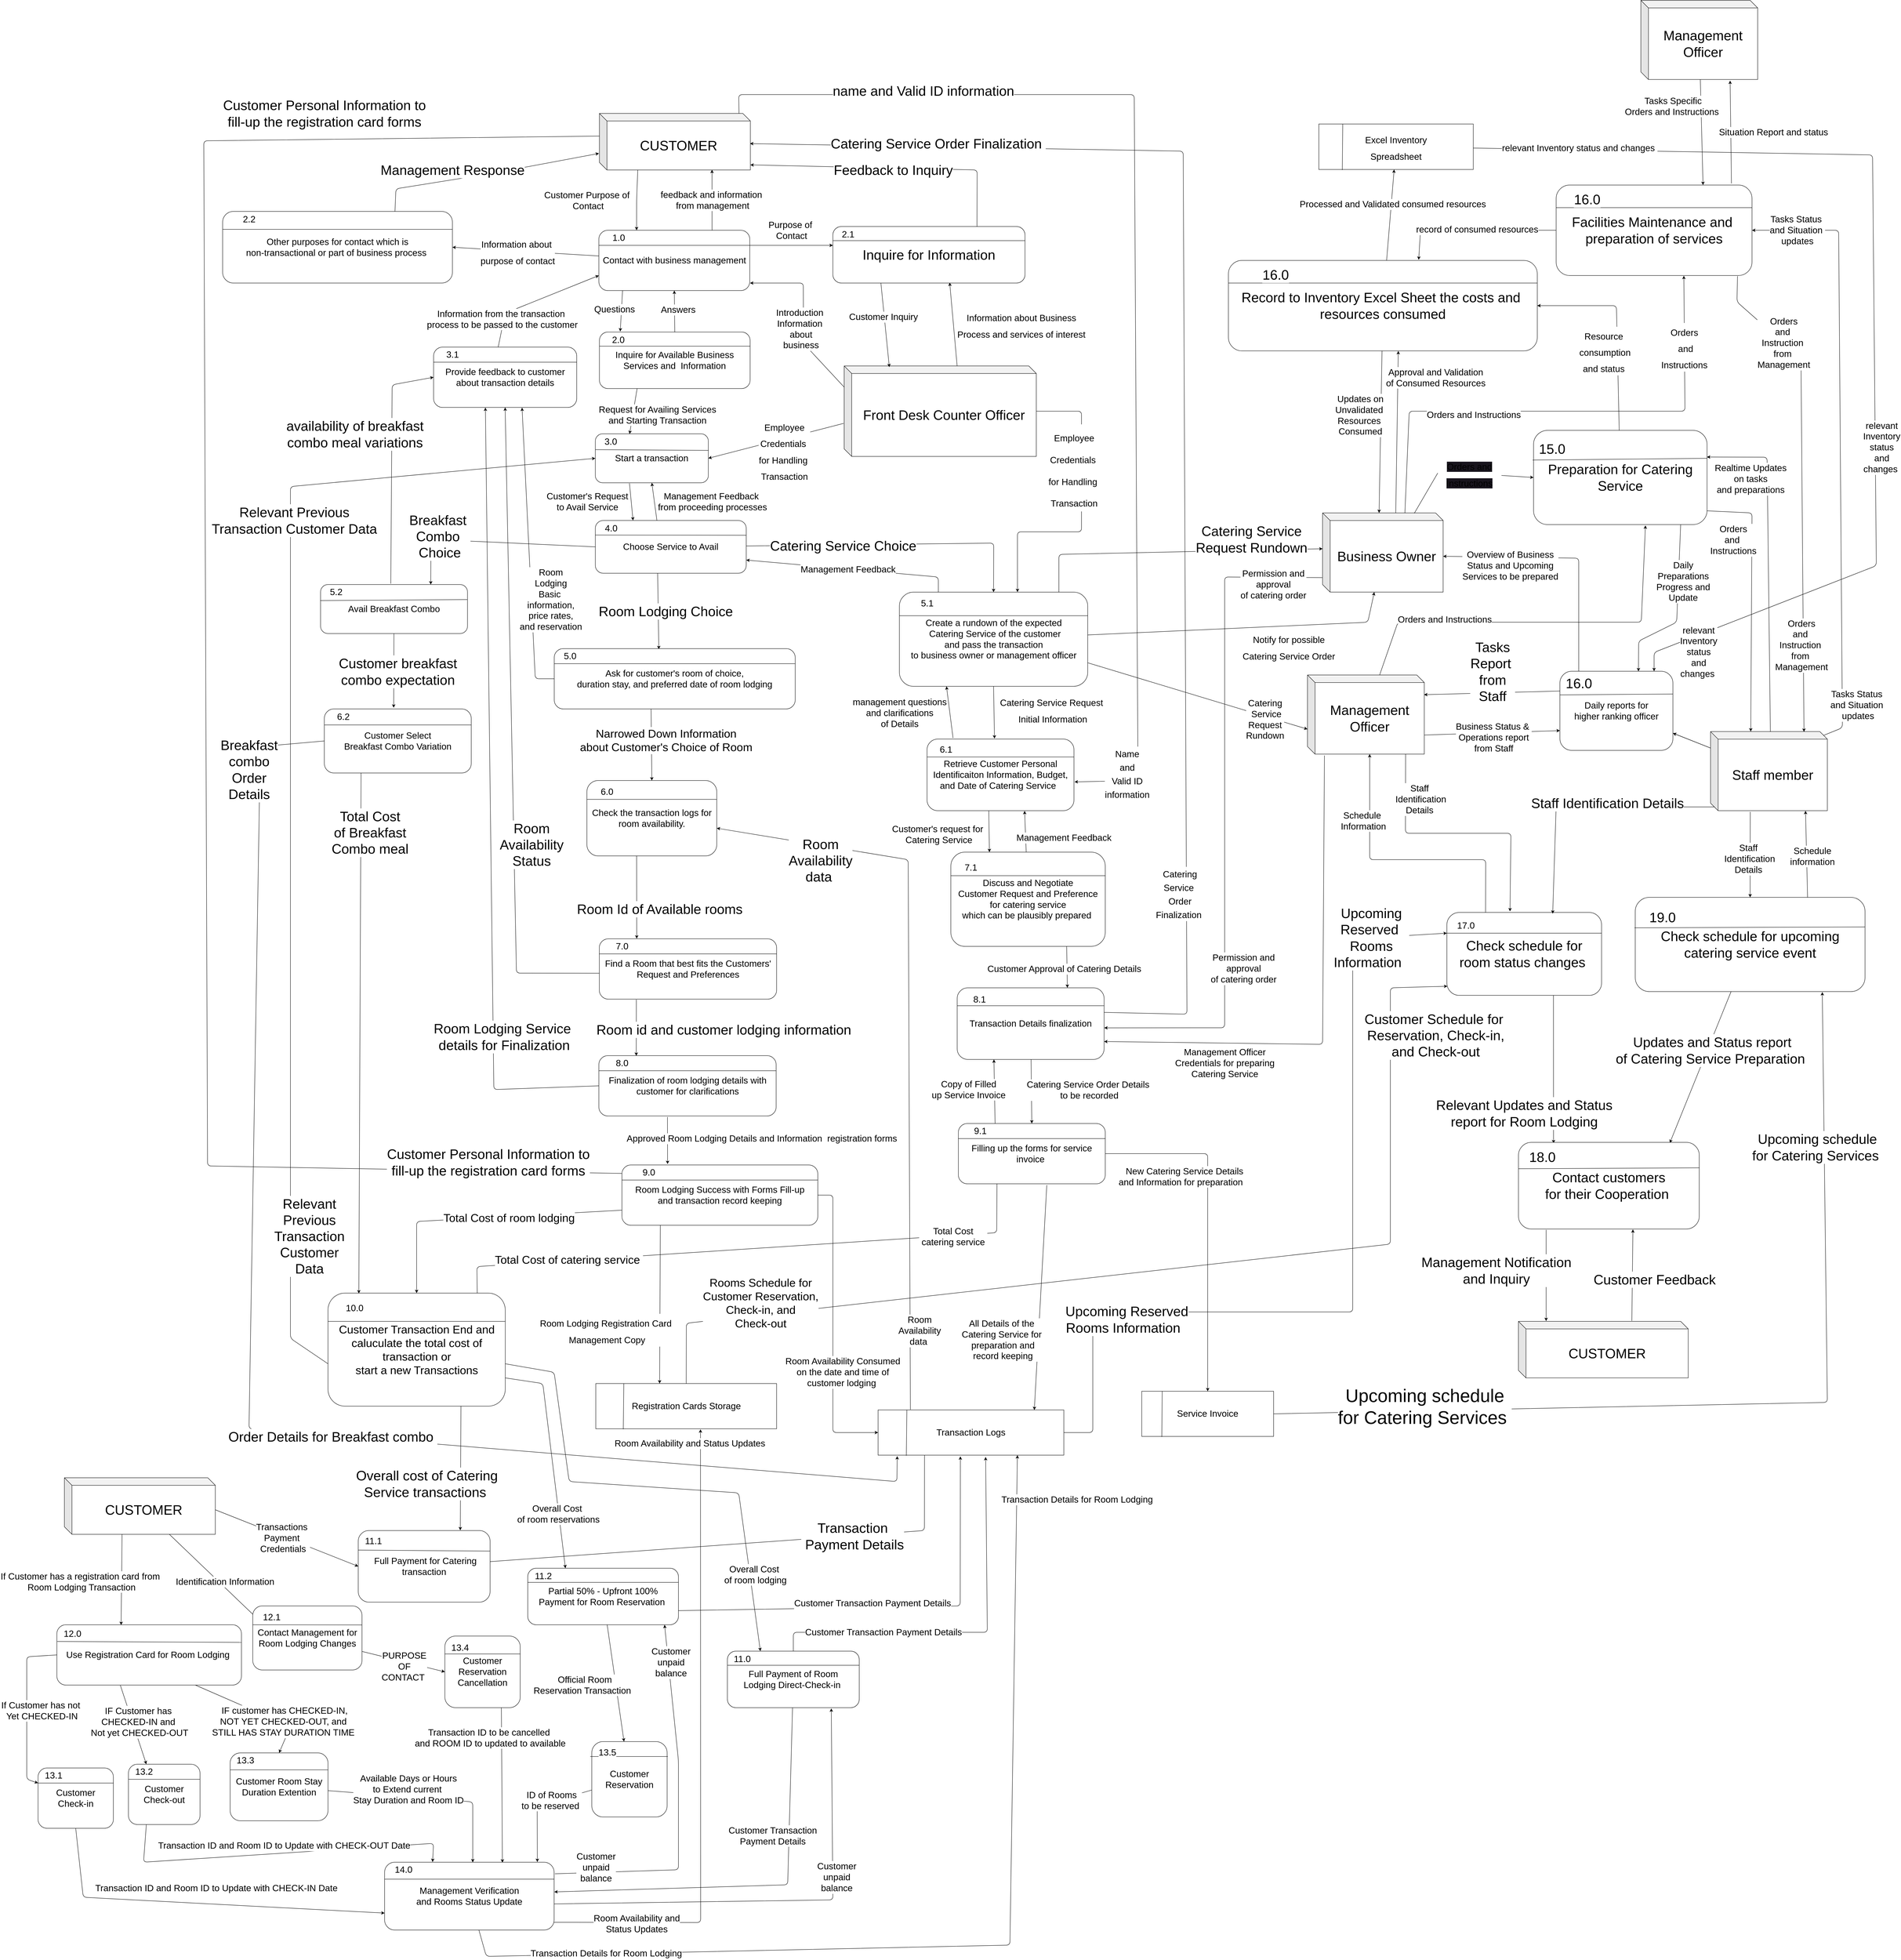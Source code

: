 <mxfile>
    <diagram id="emvvtYQxzRHmPXdrn84x" name="Page-1">
        <mxGraphModel dx="13600" dy="9700" grid="1" gridSize="10" guides="1" tooltips="1" connect="1" arrows="1" fold="1" page="1" pageScale="1" pageWidth="850" pageHeight="1100" math="0" shadow="0">
            <root>
                <mxCell id="0"/>
                <mxCell id="1" parent="0"/>
                <mxCell id="68" style="edgeStyle=none;html=1;entryX=0.25;entryY=0;entryDx=0;entryDy=0;exitX=0.254;exitY=0.993;exitDx=0;exitDy=0;exitPerimeter=0;" parent="1" source="5" target="6" edge="1">
                    <mxGeometry relative="1" as="geometry">
                        <Array as="points">
                            <mxPoint x="-1" y="40"/>
                        </Array>
                    </mxGeometry>
                </mxCell>
                <mxCell id="461" value="Customer Purpose of&amp;nbsp;&lt;br&gt;Contact" style="edgeLabel;html=1;align=center;verticalAlign=middle;resizable=0;points=[];fontSize=24;" parent="68" vertex="1" connectable="0">
                    <mxGeometry x="-0.211" y="2" relative="1" as="geometry">
                        <mxPoint x="-132" y="18" as="offset"/>
                    </mxGeometry>
                </mxCell>
                <mxCell id="142" style="edgeStyle=none;html=1;entryX=1.004;entryY=0.598;entryDx=0;entryDy=0;fontSize=36;exitX=0.925;exitY=0.003;exitDx=0;exitDy=0;exitPerimeter=0;entryPerimeter=0;" parent="1" source="5" target="113" edge="1">
                    <mxGeometry relative="1" as="geometry">
                        <Array as="points">
                            <mxPoint x="270" y="-240"/>
                            <mxPoint x="1320" y="-240"/>
                            <mxPoint x="1330" y="1580"/>
                        </Array>
                    </mxGeometry>
                </mxCell>
                <mxCell id="234" value="&lt;font style=&quot;font-size: 36px;&quot;&gt;name and Valid ID information&lt;/font&gt;" style="edgeLabel;html=1;align=center;verticalAlign=middle;resizable=0;points=[];fontSize=24;" parent="142" vertex="1" connectable="0">
                    <mxGeometry x="-0.497" y="2" relative="1" as="geometry">
                        <mxPoint x="-237" y="-8" as="offset"/>
                    </mxGeometry>
                </mxCell>
                <mxCell id="288" value="&lt;font style=&quot;font-size: 24px;&quot;&gt;Name &lt;br&gt;and &lt;br&gt;Valid ID &lt;br&gt;information&lt;/font&gt;" style="edgeLabel;html=1;align=center;verticalAlign=middle;resizable=0;points=[];fontSize=30;" parent="142" vertex="1" connectable="0">
                    <mxGeometry x="0.902" y="-3" relative="1" as="geometry">
                        <mxPoint x="-12" y="-17" as="offset"/>
                    </mxGeometry>
                </mxCell>
                <mxCell id="155" style="edgeStyle=none;html=1;entryX=0;entryY=0.25;entryDx=0;entryDy=0;" parent="1" edge="1">
                    <mxGeometry relative="1" as="geometry">
                        <mxPoint x="-30" y="2622.62" as="targetPoint"/>
                        <Array as="points">
                            <mxPoint x="-1150" y="-117.38"/>
                            <mxPoint x="-1140" y="2602.62"/>
                        </Array>
                        <mxPoint x="-89.69" y="-129.997" as="sourcePoint"/>
                    </mxGeometry>
                </mxCell>
                <mxCell id="245" value="&lt;font style=&quot;font-size: 36px;&quot;&gt;Customer Personal Information to &lt;br&gt;fill-up the&amp;nbsp;registration card forms&lt;/font&gt;" style="edgeLabel;html=1;align=center;verticalAlign=middle;resizable=0;points=[];fontSize=24;" parent="155" vertex="1" connectable="0">
                    <mxGeometry x="0.808" y="5" relative="1" as="geometry">
                        <mxPoint x="104" y="-16" as="offset"/>
                    </mxGeometry>
                </mxCell>
                <mxCell id="261" value="Customer Personal Information to&lt;br&gt;fill-up the&amp;nbsp;registration card forms" style="edgeLabel;html=1;align=center;verticalAlign=middle;resizable=0;points=[];fontSize=36;" parent="155" vertex="1" connectable="0">
                    <mxGeometry x="-0.622" y="3" relative="1" as="geometry">
                        <mxPoint x="184" y="-74" as="offset"/>
                    </mxGeometry>
                </mxCell>
                <mxCell id="5" value="&lt;font style=&quot;font-size: 36px;&quot;&gt;CUSTOMER&lt;/font&gt;" style="shape=cube;whiteSpace=wrap;html=1;boundedLbl=1;backgroundOutline=1;darkOpacity=0.05;darkOpacity2=0.1;" parent="1" vertex="1">
                    <mxGeometry x="-99.69" y="-190" width="400.62" height="150" as="geometry"/>
                </mxCell>
                <mxCell id="64" style="edgeStyle=none;html=1;" parent="1" edge="1">
                    <mxGeometry relative="1" as="geometry">
                        <mxPoint x="300" y="160" as="sourcePoint"/>
                        <mxPoint x="520" y="160" as="targetPoint"/>
                    </mxGeometry>
                </mxCell>
                <mxCell id="305" value="Purpose of&amp;nbsp;&lt;br&gt;Contact" style="edgeLabel;html=1;align=center;verticalAlign=middle;resizable=0;points=[];fontSize=24;" parent="64" vertex="1" connectable="0">
                    <mxGeometry x="-0.327" y="-1" relative="1" as="geometry">
                        <mxPoint x="36" y="-41" as="offset"/>
                    </mxGeometry>
                </mxCell>
                <mxCell id="69" value="&lt;font style=&quot;font-size: 24px;&quot;&gt;Questions&lt;/font&gt;" style="edgeStyle=none;html=1;entryX=0.138;entryY=-0.01;entryDx=0;entryDy=0;entryPerimeter=0;exitX=0.157;exitY=1.003;exitDx=0;exitDy=0;exitPerimeter=0;" parent="1" source="6" target="37" edge="1">
                    <mxGeometry x="-0.064" y="-19" relative="1" as="geometry">
                        <mxPoint as="offset"/>
                    </mxGeometry>
                </mxCell>
                <mxCell id="97" style="edgeStyle=none;html=1;exitX=0.75;exitY=0;exitDx=0;exitDy=0;entryX=0.746;entryY=0.996;entryDx=0;entryDy=0;entryPerimeter=0;" parent="1" source="6" target="5" edge="1">
                    <mxGeometry relative="1" as="geometry"/>
                </mxCell>
                <mxCell id="460" value="feedback and information&lt;br&gt;&amp;nbsp;from management" style="edgeLabel;html=1;align=center;verticalAlign=middle;resizable=0;points=[];fontSize=24;" parent="97" vertex="1" connectable="0">
                    <mxGeometry x="-0.561" y="2" relative="1" as="geometry">
                        <mxPoint y="-45" as="offset"/>
                    </mxGeometry>
                </mxCell>
                <mxCell id="98" style="edgeStyle=none;html=1;entryX=1;entryY=0.5;entryDx=0;entryDy=0;" parent="1" source="6" target="39" edge="1">
                    <mxGeometry relative="1" as="geometry"/>
                </mxCell>
                <mxCell id="235" value="&lt;font style=&quot;font-size: 24px;&quot;&gt;Information about&amp;nbsp;&lt;br&gt;purpose of contact&lt;/font&gt;" style="edgeLabel;html=1;align=center;verticalAlign=middle;resizable=0;points=[];fontSize=36;" parent="98" vertex="1" connectable="0">
                    <mxGeometry x="0.117" relative="1" as="geometry">
                        <mxPoint x="1" as="offset"/>
                    </mxGeometry>
                </mxCell>
                <mxCell id="6" value="&lt;font style=&quot;font-size: 24px;&quot;&gt;Contact with business management&lt;/font&gt;" style="rounded=1;whiteSpace=wrap;html=1;fontSize=24;" parent="1" vertex="1">
                    <mxGeometry x="-101.24" y="120" width="400.62" height="160" as="geometry"/>
                </mxCell>
                <mxCell id="7" value="" style="endArrow=none;html=1;fontSize=24;exitX=0;exitY=0.25;exitDx=0;exitDy=0;entryX=1;entryY=0.25;entryDx=0;entryDy=0;fontStyle=1" parent="1" source="6" target="6" edge="1">
                    <mxGeometry width="50" height="50" relative="1" as="geometry">
                        <mxPoint x="190" y="600" as="sourcePoint"/>
                        <mxPoint x="240" y="550" as="targetPoint"/>
                    </mxGeometry>
                </mxCell>
                <mxCell id="441" value="&lt;font style=&quot;font-size: 24px;&quot;&gt;1.0&lt;/font&gt;" style="edgeLabel;html=1;align=center;verticalAlign=middle;resizable=0;points=[];" parent="7" vertex="1" connectable="0">
                    <mxGeometry x="-0.493" y="-1" relative="1" as="geometry">
                        <mxPoint x="-50" y="-21" as="offset"/>
                    </mxGeometry>
                </mxCell>
                <mxCell id="184" style="edgeStyle=none;html=1;entryX=0;entryY=0.25;entryDx=0;entryDy=0;exitX=1;exitY=0.5;exitDx=0;exitDy=0;" parent="1" source="8" target="160" edge="1">
                    <mxGeometry relative="1" as="geometry">
                        <mxPoint x="1110" y="3200" as="sourcePoint"/>
                        <mxPoint x="2070" y="2040" as="targetPoint"/>
                        <Array as="points">
                            <mxPoint x="1210" y="3310"/>
                            <mxPoint x="1210" y="2990"/>
                            <mxPoint x="1900" y="2990"/>
                            <mxPoint x="1900" y="2000"/>
                        </Array>
                    </mxGeometry>
                </mxCell>
                <mxCell id="238" value="&lt;font style=&quot;font-size: 36px;&quot;&gt;Upcoming Reserved &lt;br&gt;Rooms Information&amp;nbsp;&amp;nbsp;&lt;/font&gt;" style="edgeLabel;html=1;align=center;verticalAlign=middle;resizable=0;points=[];fontSize=24;" parent="184" vertex="1" connectable="0">
                    <mxGeometry x="-0.598" y="1" relative="1" as="geometry">
                        <mxPoint x="19" y="21" as="offset"/>
                    </mxGeometry>
                </mxCell>
                <mxCell id="276" value="&lt;span style=&quot;font-size: 36px;&quot;&gt;Upcoming &lt;br&gt;Reserved&amp;nbsp;&lt;br&gt;&lt;/span&gt;&lt;span style=&quot;font-size: 36px;&quot;&gt;Rooms &lt;br&gt;Information&amp;nbsp;&amp;nbsp;&lt;/span&gt;" style="edgeLabel;html=1;align=center;verticalAlign=middle;resizable=0;points=[];fontSize=24;" parent="184" vertex="1" connectable="0">
                    <mxGeometry x="0.887" y="-3" relative="1" as="geometry">
                        <mxPoint x="-70" y="1" as="offset"/>
                    </mxGeometry>
                </mxCell>
                <mxCell id="216" style="edgeStyle=none;html=1;fontSize=24;exitX=0.174;exitY=-0.008;exitDx=0;exitDy=0;exitPerimeter=0;entryX=1;entryY=0.632;entryDx=0;entryDy=0;entryPerimeter=0;" parent="1" source="8" target="53" edge="1">
                    <mxGeometry relative="1" as="geometry">
                        <mxPoint x="690" y="3240" as="sourcePoint"/>
                        <mxPoint x="450" y="1790" as="targetPoint"/>
                        <Array as="points">
                            <mxPoint x="720" y="1790"/>
                        </Array>
                    </mxGeometry>
                </mxCell>
                <mxCell id="217" value="&lt;font style=&quot;font-size: 36px;&quot;&gt;Room &lt;br&gt;Availability&lt;br&gt;data&amp;nbsp;&lt;/font&gt;" style="edgeLabel;html=1;align=center;verticalAlign=middle;resizable=0;points=[];fontSize=24;" parent="216" vertex="1" connectable="0">
                    <mxGeometry x="0.663" y="3" relative="1" as="geometry">
                        <mxPoint x="-53" y="28" as="offset"/>
                    </mxGeometry>
                </mxCell>
                <mxCell id="479" value="&lt;font style=&quot;font-size: 24px;&quot;&gt;Room&lt;br style=&quot;&quot;&gt;Availability&lt;br style=&quot;&quot;&gt;data&amp;nbsp;&lt;/font&gt;" style="edgeLabel;html=1;align=center;verticalAlign=middle;resizable=0;points=[];fontSize=24;" parent="216" vertex="1" connectable="0">
                    <mxGeometry x="-0.777" y="3" relative="1" as="geometry">
                        <mxPoint x="28" y="11" as="offset"/>
                    </mxGeometry>
                </mxCell>
                <mxCell id="8" value="Transaction Logs" style="rounded=0;whiteSpace=wrap;html=1;fontSize=24;" parent="1" vertex="1">
                    <mxGeometry x="640" y="3250" width="493.12" height="120" as="geometry"/>
                </mxCell>
                <mxCell id="9" value="" style="endArrow=none;html=1;fontSize=24;exitX=0.155;exitY=-0.002;exitDx=0;exitDy=0;exitPerimeter=0;entryX=0.152;entryY=1.011;entryDx=0;entryDy=0;entryPerimeter=0;" parent="1" source="8" target="8" edge="1">
                    <mxGeometry width="50" height="50" relative="1" as="geometry">
                        <mxPoint x="-558.28" y="2980.58" as="sourcePoint"/>
                        <mxPoint x="-508.28" y="2930.58" as="targetPoint"/>
                    </mxGeometry>
                </mxCell>
                <mxCell id="13" value="Registration Cards Storage" style="rounded=0;whiteSpace=wrap;html=1;fontSize=24;" parent="1" vertex="1">
                    <mxGeometry x="-109.38" y="3180" width="480" height="120" as="geometry"/>
                </mxCell>
                <mxCell id="14" value="" style="endArrow=none;html=1;fontSize=24;exitX=0.155;exitY=-0.002;exitDx=0;exitDy=0;exitPerimeter=0;entryX=0.152;entryY=1.011;entryDx=0;entryDy=0;entryPerimeter=0;" parent="1" source="13" target="13" edge="1">
                    <mxGeometry width="50" height="50" relative="1" as="geometry">
                        <mxPoint x="247.34" y="3170.72" as="sourcePoint"/>
                        <mxPoint x="297.34" y="3120.72" as="targetPoint"/>
                    </mxGeometry>
                </mxCell>
                <mxCell id="183" style="edgeStyle=none;html=1;entryX=0.814;entryY=1.005;entryDx=0;entryDy=0;exitX=1;exitY=0.5;exitDx=0;exitDy=0;entryPerimeter=0;" parent="1" source="15" target="162" edge="1">
                    <mxGeometry relative="1" as="geometry">
                        <Array as="points">
                            <mxPoint x="3160" y="3230"/>
                        </Array>
                    </mxGeometry>
                </mxCell>
                <mxCell id="239" value="&lt;font style=&quot;font-size: 48px;&quot;&gt;Upcoming schedule &lt;br&gt;for Catering Services&amp;nbsp;&lt;/font&gt;" style="edgeLabel;html=1;align=center;verticalAlign=middle;resizable=0;points=[];fontSize=24;" parent="183" vertex="1" connectable="0">
                    <mxGeometry x="-0.796" y="10" relative="1" as="geometry">
                        <mxPoint x="140" y="-4" as="offset"/>
                    </mxGeometry>
                </mxCell>
                <mxCell id="262" value="Upcoming schedule&lt;br&gt;for Catering Services&amp;nbsp;" style="edgeLabel;html=1;align=center;verticalAlign=middle;resizable=0;points=[];fontSize=36;" parent="183" vertex="1" connectable="0">
                    <mxGeometry x="0.589" y="-1" relative="1" as="geometry">
                        <mxPoint x="-21" y="-115" as="offset"/>
                    </mxGeometry>
                </mxCell>
                <mxCell id="15" value="Service Invoice" style="rounded=0;whiteSpace=wrap;html=1;fontSize=24;" parent="1" vertex="1">
                    <mxGeometry x="1340" y="3200.48" width="350" height="119.76" as="geometry"/>
                </mxCell>
                <mxCell id="16" value="" style="endArrow=none;html=1;fontSize=24;exitX=0.155;exitY=-0.002;exitDx=0;exitDy=0;exitPerimeter=0;entryX=0.152;entryY=1.011;entryDx=0;entryDy=0;entryPerimeter=0;" parent="1" source="15" target="15" edge="1">
                    <mxGeometry width="50" height="50" relative="1" as="geometry">
                        <mxPoint x="247.34" y="3450.9" as="sourcePoint"/>
                        <mxPoint x="297.34" y="3400.9" as="targetPoint"/>
                    </mxGeometry>
                </mxCell>
                <mxCell id="71" style="edgeStyle=none;html=1;entryX=0.25;entryY=0;entryDx=0;entryDy=0;exitX=0.302;exitY=1.011;exitDx=0;exitDy=0;exitPerimeter=0;" parent="1" source="17" target="33" edge="1">
                    <mxGeometry relative="1" as="geometry"/>
                </mxCell>
                <mxCell id="230" value="Customer's Request &lt;br&gt;to Avail Service" style="edgeLabel;html=1;align=center;verticalAlign=middle;resizable=0;points=[];fontSize=24;" parent="71" vertex="1" connectable="0">
                    <mxGeometry x="-0.259" y="2" relative="1" as="geometry">
                        <mxPoint x="-118" y="12" as="offset"/>
                    </mxGeometry>
                </mxCell>
                <mxCell id="17" value="Start a transaction" style="rounded=1;whiteSpace=wrap;html=1;fontSize=24;" parent="1" vertex="1">
                    <mxGeometry x="-110.62" y="660" width="300" height="130" as="geometry"/>
                </mxCell>
                <mxCell id="18" value="" style="endArrow=none;html=1;fontSize=24;exitX=0.002;exitY=0.324;exitDx=0;exitDy=0;entryX=1.002;entryY=0.338;entryDx=0;entryDy=0;exitPerimeter=0;entryPerimeter=0;" parent="1" source="17" target="17" edge="1">
                    <mxGeometry width="50" height="50" relative="1" as="geometry">
                        <mxPoint x="150" y="730" as="sourcePoint"/>
                        <mxPoint x="200" y="680" as="targetPoint"/>
                    </mxGeometry>
                </mxCell>
                <mxCell id="443" value="3.0" style="edgeLabel;html=1;align=center;verticalAlign=middle;resizable=0;points=[];fontSize=24;" parent="18" vertex="1" connectable="0">
                    <mxGeometry x="-0.649" y="4" relative="1" as="geometry">
                        <mxPoint x="-13" y="-18" as="offset"/>
                    </mxGeometry>
                </mxCell>
                <mxCell id="125" style="edgeStyle=none;html=1;entryX=0;entryY=0.5;entryDx=0;entryDy=0;fontSize=36;exitX=0.478;exitY=-0.018;exitDx=0;exitDy=0;exitPerimeter=0;" parent="1" source="26" target="102" edge="1">
                    <mxGeometry relative="1" as="geometry">
                        <Array as="points">
                            <mxPoint x="-650" y="530"/>
                        </Array>
                        <mxPoint x="-645" y="830" as="sourcePoint"/>
                    </mxGeometry>
                </mxCell>
                <mxCell id="242" value="&lt;font style=&quot;&quot;&gt;&lt;font style=&quot;font-size: 36px;&quot;&gt;availability&amp;nbsp;of breakfast &lt;br&gt;combo meal variations&lt;/font&gt;&lt;br&gt;&lt;/font&gt;" style="edgeLabel;html=1;align=center;verticalAlign=middle;resizable=0;points=[];" parent="125" vertex="1" connectable="0">
                    <mxGeometry x="-0.065" relative="1" as="geometry">
                        <mxPoint x="-98" y="-98" as="offset"/>
                    </mxGeometry>
                </mxCell>
                <mxCell id="126" style="edgeStyle=none;html=1;fontSize=36;entryX=0.472;entryY=-0.019;entryDx=0;entryDy=0;entryPerimeter=0;" parent="1" source="26" target="106" edge="1">
                    <mxGeometry relative="1" as="geometry"/>
                </mxCell>
                <mxCell id="297" value="Customer breakfast&lt;br&gt;combo expectation" style="edgeLabel;html=1;align=center;verticalAlign=middle;resizable=0;points=[];fontSize=36;" parent="126" vertex="1" connectable="0">
                    <mxGeometry x="-0.323" relative="1" as="geometry">
                        <mxPoint x="10" y="34" as="offset"/>
                    </mxGeometry>
                </mxCell>
                <mxCell id="26" value="Avail Breakfast Combo" style="rounded=1;whiteSpace=wrap;html=1;fontSize=24;" parent="1" vertex="1">
                    <mxGeometry x="-840" y="1060" width="390" height="130" as="geometry"/>
                </mxCell>
                <mxCell id="27" value="" style="endArrow=none;html=1;fontSize=24;exitX=-0.002;exitY=0.327;exitDx=0;exitDy=0;entryX=0.998;entryY=0.307;entryDx=0;entryDy=0;entryPerimeter=0;exitPerimeter=0;" parent="1" source="26" target="26" edge="1">
                    <mxGeometry width="50" height="50" relative="1" as="geometry">
                        <mxPoint x="-190" y="900" as="sourcePoint"/>
                        <mxPoint x="-140" y="850" as="targetPoint"/>
                    </mxGeometry>
                </mxCell>
                <mxCell id="489" value="&lt;font style=&quot;font-size: 24px;&quot;&gt;5.2&lt;/font&gt;" style="edgeLabel;html=1;align=center;verticalAlign=middle;resizable=0;points=[];" parent="27" vertex="1" connectable="0">
                    <mxGeometry x="-0.792" y="6" relative="1" as="geometry">
                        <mxPoint x="1" y="-16" as="offset"/>
                    </mxGeometry>
                </mxCell>
                <mxCell id="67" style="edgeStyle=none;html=1;entryX=0.608;entryY=0.992;entryDx=0;entryDy=0;entryPerimeter=0;exitX=0.588;exitY=0;exitDx=0;exitDy=0;exitPerimeter=0;" parent="1" source="28" target="48" edge="1">
                    <mxGeometry relative="1" as="geometry"/>
                </mxCell>
                <mxCell id="313" value="&lt;font style=&quot;font-size: 24px;&quot;&gt;Information about Business &lt;br&gt;Process and services of interest&lt;/font&gt;" style="edgeLabel;html=1;align=center;verticalAlign=middle;resizable=0;points=[];fontSize=36;" parent="67" vertex="1" connectable="0">
                    <mxGeometry x="-0.113" relative="1" as="geometry">
                        <mxPoint x="179" y="-12" as="offset"/>
                    </mxGeometry>
                </mxCell>
                <mxCell id="144" style="edgeStyle=none;html=1;entryX=0.627;entryY=-0.001;entryDx=0;entryDy=0;fontSize=36;entryPerimeter=0;" parent="1" source="28" target="110" edge="1">
                    <mxGeometry relative="1" as="geometry">
                        <Array as="points">
                            <mxPoint x="1180" y="600"/>
                            <mxPoint x="1180" y="920"/>
                            <mxPoint x="1010" y="920"/>
                        </Array>
                        <mxPoint x="1144.92" y="788.05" as="targetPoint"/>
                    </mxGeometry>
                </mxCell>
                <mxCell id="307" value="&lt;span style=&quot;font-size: 24px;&quot;&gt;Employee&lt;/span&gt;&lt;br style=&quot;font-size: 24px;&quot;&gt;&lt;span style=&quot;font-size: 24px;&quot;&gt;Credentials&amp;nbsp;&lt;/span&gt;&lt;br style=&quot;font-size: 24px;&quot;&gt;&lt;span style=&quot;font-size: 24px;&quot;&gt;for Handling&amp;nbsp;&lt;/span&gt;&lt;br style=&quot;font-size: 24px;&quot;&gt;&lt;span style=&quot;font-size: 24px;&quot;&gt;Transaction&lt;/span&gt;" style="edgeLabel;html=1;align=center;verticalAlign=middle;resizable=0;points=[];fontSize=48;" parent="144" vertex="1" connectable="0">
                    <mxGeometry x="-0.106" y="6" relative="1" as="geometry">
                        <mxPoint x="-26" y="-74" as="offset"/>
                    </mxGeometry>
                </mxCell>
                <mxCell id="300" style="edgeStyle=none;html=1;entryX=1;entryY=0.5;entryDx=0;entryDy=0;fontSize=36;exitX=-0.003;exitY=0.635;exitDx=0;exitDy=0;exitPerimeter=0;" parent="1" source="28" target="17" edge="1">
                    <mxGeometry relative="1" as="geometry">
                        <Array as="points"/>
                    </mxGeometry>
                </mxCell>
                <mxCell id="301" value="&lt;font style=&quot;font-size: 24px;&quot;&gt;Employee&lt;br&gt;Credentials&amp;nbsp;&lt;br&gt;for Handling&amp;nbsp;&lt;br&gt;Transaction&lt;/font&gt;" style="edgeLabel;html=1;align=center;verticalAlign=middle;resizable=0;points=[];fontSize=36;" parent="300" vertex="1" connectable="0">
                    <mxGeometry x="-0.301" y="2" relative="1" as="geometry">
                        <mxPoint x="-33" y="37" as="offset"/>
                    </mxGeometry>
                </mxCell>
                <mxCell id="302" style="edgeStyle=none;html=1;fontSize=24;exitX=-0.001;exitY=0.232;exitDx=0;exitDy=0;exitPerimeter=0;" parent="1" source="28" edge="1">
                    <mxGeometry relative="1" as="geometry">
                        <mxPoint x="531.04" y="495.76" as="sourcePoint"/>
                        <mxPoint x="300" y="260" as="targetPoint"/>
                        <Array as="points">
                            <mxPoint x="442" y="420"/>
                            <mxPoint x="441.55" y="260"/>
                        </Array>
                    </mxGeometry>
                </mxCell>
                <mxCell id="303" value="Introduction&amp;nbsp;&lt;br&gt;Information&amp;nbsp;&lt;br&gt;about&lt;br&gt;business" style="edgeLabel;html=1;align=center;verticalAlign=middle;resizable=0;points=[];fontSize=24;" parent="302" vertex="1" connectable="0">
                    <mxGeometry x="0.209" y="-1" relative="1" as="geometry">
                        <mxPoint x="-8" y="81" as="offset"/>
                    </mxGeometry>
                </mxCell>
                <mxCell id="28" value="&lt;font style=&quot;&quot;&gt;&lt;font style=&quot;font-size: 36px;&quot;&gt;Front Desk Counter Officer&lt;/font&gt;&lt;br&gt;&lt;/font&gt;" style="shape=cube;whiteSpace=wrap;html=1;boundedLbl=1;backgroundOutline=1;darkOpacity=0.05;darkOpacity2=0.1;" parent="1" vertex="1">
                    <mxGeometry x="550" y="480" width="510" height="240" as="geometry"/>
                </mxCell>
                <mxCell id="138" style="edgeStyle=none;html=1;fontSize=36;exitX=-0.003;exitY=0.817;exitDx=0;exitDy=0;exitPerimeter=0;entryX=1.001;entryY=0.559;entryDx=0;entryDy=0;entryPerimeter=0;" parent="1" source="29" target="134" edge="1">
                    <mxGeometry relative="1" as="geometry">
                        <mxPoint x="1230" y="2225" as="targetPoint"/>
                        <Array as="points">
                            <mxPoint x="1560" y="1040"/>
                            <mxPoint x="1560" y="2236"/>
                        </Array>
                    </mxGeometry>
                </mxCell>
                <mxCell id="215" value="&lt;font style=&quot;font-size: 24px;&quot;&gt;Permission and &lt;br&gt;approval &lt;br&gt;of catering order&lt;/font&gt;" style="edgeLabel;html=1;align=center;verticalAlign=middle;resizable=0;points=[];" parent="138" vertex="1" connectable="0">
                    <mxGeometry x="0.356" y="-1" relative="1" as="geometry">
                        <mxPoint x="51" y="95" as="offset"/>
                    </mxGeometry>
                </mxCell>
                <mxCell id="332" value="Permission and&lt;br&gt;approval&lt;br&gt;of catering order" style="edgeLabel;html=1;align=center;verticalAlign=middle;resizable=0;points=[];fontSize=24;" parent="138" vertex="1" connectable="0">
                    <mxGeometry x="-0.806" y="4" relative="1" as="geometry">
                        <mxPoint x="42" y="15" as="offset"/>
                    </mxGeometry>
                </mxCell>
                <mxCell id="571" style="edgeStyle=none;html=1;entryX=0.55;entryY=1.001;entryDx=0;entryDy=0;entryPerimeter=0;fontSize=36;exitX=0.607;exitY=0.003;exitDx=0;exitDy=0;exitPerimeter=0;" edge="1" parent="1" source="29" target="555">
                    <mxGeometry relative="1" as="geometry"/>
                </mxCell>
                <mxCell id="602" value="Approval and Validation &lt;br&gt;of Consumed Resources" style="edgeLabel;html=1;align=center;verticalAlign=middle;resizable=0;points=[];fontSize=24;" vertex="1" connectable="0" parent="571">
                    <mxGeometry x="0.666" y="-1" relative="1" as="geometry">
                        <mxPoint x="99" y="-1" as="offset"/>
                    </mxGeometry>
                </mxCell>
                <mxCell id="29" value="&lt;font style=&quot;&quot;&gt;&lt;font style=&quot;font-size: 36px;&quot;&gt;Business Owner&lt;/font&gt;&lt;br&gt;&lt;/font&gt;" style="shape=cube;whiteSpace=wrap;html=1;boundedLbl=1;backgroundOutline=1;darkOpacity=0.05;darkOpacity2=0.1;" parent="1" vertex="1">
                    <mxGeometry x="1820" y="870" width="320" height="210" as="geometry"/>
                </mxCell>
                <mxCell id="139" style="edgeStyle=none;html=1;entryX=1;entryY=0.75;entryDx=0;entryDy=0;fontSize=36;exitX=0.145;exitY=1.018;exitDx=0;exitDy=0;exitPerimeter=0;" parent="1" source="31" target="134" edge="1">
                    <mxGeometry relative="1" as="geometry">
                        <Array as="points">
                            <mxPoint x="1820" y="2280"/>
                        </Array>
                    </mxGeometry>
                </mxCell>
                <mxCell id="289" value="Management Officer&lt;br&gt;Credentials for preparing&lt;br&gt;Catering Service" style="edgeLabel;html=1;align=center;verticalAlign=middle;resizable=0;points=[];fontSize=24;" parent="139" vertex="1" connectable="0">
                    <mxGeometry x="0.701" y="3" relative="1" as="geometry">
                        <mxPoint x="118" y="52" as="offset"/>
                    </mxGeometry>
                </mxCell>
                <mxCell id="181" style="edgeStyle=none;html=1;entryX=0;entryY=0.75;entryDx=0;entryDy=0;exitX=1.002;exitY=0.759;exitDx=0;exitDy=0;exitPerimeter=0;" parent="1" source="31" target="177" edge="1">
                    <mxGeometry relative="1" as="geometry"/>
                </mxCell>
                <mxCell id="280" value="&lt;font style=&quot;font-size: 24px;&quot;&gt;Business Status &amp;amp;&amp;nbsp;&lt;br&gt;Operations&amp;nbsp;report&lt;br&gt;from&amp;nbsp;Staff&lt;br&gt;&lt;br&gt;&lt;/font&gt;" style="edgeLabel;html=1;align=center;verticalAlign=middle;resizable=0;points=[];fontSize=24;" parent="181" vertex="1" connectable="0">
                    <mxGeometry x="-0.541" y="-1" relative="1" as="geometry">
                        <mxPoint x="101" y="22" as="offset"/>
                    </mxGeometry>
                </mxCell>
                <mxCell id="453" style="edgeStyle=none;html=1;entryX=0.408;entryY=-0.013;entryDx=0;entryDy=0;fontSize=24;exitX=0.84;exitY=1;exitDx=0;exitDy=0;exitPerimeter=0;entryPerimeter=0;" parent="1" source="31" target="160" edge="1">
                    <mxGeometry relative="1" as="geometry">
                        <Array as="points">
                            <mxPoint x="2040" y="1720"/>
                            <mxPoint x="2320" y="1720"/>
                        </Array>
                    </mxGeometry>
                </mxCell>
                <mxCell id="456" value="Staff&lt;br&gt;&amp;nbsp;Identification&lt;br&gt;Details" style="edgeLabel;html=1;align=center;verticalAlign=middle;resizable=0;points=[];fontSize=24;" parent="453" vertex="1" connectable="0">
                    <mxGeometry x="-0.146" y="-7" relative="1" as="geometry">
                        <mxPoint x="-51" y="-97" as="offset"/>
                    </mxGeometry>
                </mxCell>
                <mxCell id="515" style="edgeStyle=none;html=1;entryX=0.645;entryY=1.009;entryDx=0;entryDy=0;fontSize=24;fillColor=#FFFFFF;entryPerimeter=0;" parent="1" source="31" target="507" edge="1">
                    <mxGeometry relative="1" as="geometry">
                        <Array as="points">
                            <mxPoint x="2020" y="1160"/>
                            <mxPoint x="2666" y="1160"/>
                        </Array>
                    </mxGeometry>
                </mxCell>
                <mxCell id="521" value="Orders and Instructions" style="edgeLabel;html=1;align=center;verticalAlign=middle;resizable=0;points=[];fontSize=24;" parent="515" vertex="1" connectable="0">
                    <mxGeometry x="-0.521" y="7" relative="1" as="geometry">
                        <mxPoint x="20" as="offset"/>
                    </mxGeometry>
                </mxCell>
                <mxCell id="31" value="&lt;font style=&quot;&quot;&gt;&lt;font style=&quot;font-size: 36px;&quot;&gt;Management Officer&lt;/font&gt;&lt;br&gt;&lt;/font&gt;" style="shape=cube;whiteSpace=wrap;html=1;boundedLbl=1;backgroundOutline=1;darkOpacity=0.05;darkOpacity2=0.1;" parent="1" vertex="1">
                    <mxGeometry x="1780" y="1300" width="310" height="209.82" as="geometry"/>
                </mxCell>
                <mxCell id="72" style="edgeStyle=none;html=1;exitX=0.413;exitY=1.002;exitDx=0;exitDy=0;entryX=0.434;entryY=0.01;entryDx=0;entryDy=0;entryPerimeter=0;exitPerimeter=0;" parent="1" source="33" target="46" edge="1">
                    <mxGeometry relative="1" as="geometry">
                        <mxPoint x="99.07" y="1050" as="targetPoint"/>
                    </mxGeometry>
                </mxCell>
                <mxCell id="292" value="&lt;font style=&quot;font-size: 36px;&quot;&gt;Room Lodging Choice&lt;/font&gt;" style="edgeLabel;html=1;align=center;verticalAlign=middle;resizable=0;points=[];fontSize=24;" parent="72" vertex="1" connectable="0">
                    <mxGeometry x="-0.322" y="1" relative="1" as="geometry">
                        <mxPoint x="19" y="32" as="offset"/>
                    </mxGeometry>
                </mxCell>
                <mxCell id="75" style="edgeStyle=none;html=1;entryX=0.75;entryY=0;entryDx=0;entryDy=0;exitX=0;exitY=0.5;exitDx=0;exitDy=0;" parent="1" source="33" target="26" edge="1">
                    <mxGeometry relative="1" as="geometry">
                        <Array as="points">
                            <mxPoint x="-547" y="940"/>
                        </Array>
                    </mxGeometry>
                </mxCell>
                <mxCell id="294" value="&lt;font style=&quot;font-size: 36px;&quot;&gt;Breakfast&amp;nbsp;&lt;br&gt;Combo&amp;nbsp;&lt;br&gt;Choice&lt;/font&gt;" style="edgeLabel;html=1;align=center;verticalAlign=middle;resizable=0;points=[];fontSize=24;" parent="75" vertex="1" connectable="0">
                    <mxGeometry x="-0.336" y="-1" relative="1" as="geometry">
                        <mxPoint x="-229" y="-19" as="offset"/>
                    </mxGeometry>
                </mxCell>
                <mxCell id="76" style="edgeStyle=none;html=1;entryX=0.5;entryY=0;entryDx=0;entryDy=0;" parent="1" source="33" target="110" edge="1">
                    <mxGeometry relative="1" as="geometry">
                        <mxPoint x="830" y="855" as="targetPoint"/>
                        <Array as="points">
                            <mxPoint x="947" y="950"/>
                        </Array>
                    </mxGeometry>
                </mxCell>
                <mxCell id="293" value="&lt;font style=&quot;font-size: 36px;&quot;&gt;Catering Service Choice&lt;/font&gt;" style="edgeLabel;html=1;align=center;verticalAlign=middle;resizable=0;points=[];fontSize=24;" parent="76" vertex="1" connectable="0">
                    <mxGeometry x="-0.405" relative="1" as="geometry">
                        <mxPoint x="23" y="2" as="offset"/>
                    </mxGeometry>
                </mxCell>
                <mxCell id="470" style="edgeStyle=none;html=1;entryX=0.5;entryY=1;entryDx=0;entryDy=0;fontSize=24;exitX=0.408;exitY=-0.002;exitDx=0;exitDy=0;exitPerimeter=0;" parent="1" source="33" target="17" edge="1">
                    <mxGeometry relative="1" as="geometry"/>
                </mxCell>
                <mxCell id="471" value="Management Feedback&amp;nbsp;&lt;br&gt;from proceeding processes" style="edgeLabel;html=1;align=center;verticalAlign=middle;resizable=0;points=[];fontSize=24;" parent="470" vertex="1" connectable="0">
                    <mxGeometry x="0.299" y="-2" relative="1" as="geometry">
                        <mxPoint x="154" y="15" as="offset"/>
                    </mxGeometry>
                </mxCell>
                <mxCell id="33" value="Choose Service to Avail" style="rounded=1;whiteSpace=wrap;html=1;fontSize=24;" parent="1" vertex="1">
                    <mxGeometry x="-110.62" y="890" width="400.62" height="140" as="geometry"/>
                </mxCell>
                <mxCell id="34" value="" style="endArrow=none;html=1;fontSize=24;exitX=0;exitY=0.276;exitDx=0;exitDy=0;exitPerimeter=0;entryX=1.001;entryY=0.28;entryDx=0;entryDy=0;entryPerimeter=0;" parent="1" source="33" target="33" edge="1">
                    <mxGeometry width="50" height="50" relative="1" as="geometry">
                        <mxPoint x="145" y="880" as="sourcePoint"/>
                        <mxPoint x="300" y="940" as="targetPoint"/>
                    </mxGeometry>
                </mxCell>
                <mxCell id="444" value="4.0" style="edgeLabel;html=1;align=center;verticalAlign=middle;resizable=0;points=[];fontSize=24;" parent="34" vertex="1" connectable="0">
                    <mxGeometry x="-0.734" y="1" relative="1" as="geometry">
                        <mxPoint x="-12" y="-17" as="offset"/>
                    </mxGeometry>
                </mxCell>
                <mxCell id="70" value="&lt;font style=&quot;font-size: 24px;&quot;&gt;Request for Availing Services &lt;br&gt;and Starting Transaction&lt;/font&gt;" style="edgeStyle=none;html=1;exitX=0.25;exitY=1;exitDx=0;exitDy=0;entryX=0.303;entryY=0.004;entryDx=0;entryDy=0;entryPerimeter=0;" parent="1" source="37" target="17" edge="1">
                    <mxGeometry x="-0.003" y="65" relative="1" as="geometry">
                        <mxPoint y="-1" as="offset"/>
                    </mxGeometry>
                </mxCell>
                <mxCell id="96" style="edgeStyle=none;html=1;entryX=0.5;entryY=1;entryDx=0;entryDy=0;exitX=0.5;exitY=0;exitDx=0;exitDy=0;" parent="1" source="37" target="6" edge="1">
                    <mxGeometry relative="1" as="geometry"/>
                </mxCell>
                <mxCell id="231" value="Answers" style="edgeLabel;html=1;align=center;verticalAlign=middle;resizable=0;points=[];fontSize=24;" parent="96" vertex="1" connectable="0">
                    <mxGeometry x="0.165" y="-1" relative="1" as="geometry">
                        <mxPoint x="8" y="5" as="offset"/>
                    </mxGeometry>
                </mxCell>
                <mxCell id="37" value="&lt;font style=&quot;font-size: 24px;&quot;&gt;Inquire for Available Business Services and&amp;nbsp; Information&lt;/font&gt;" style="rounded=1;whiteSpace=wrap;html=1;fontSize=24;" parent="1" vertex="1">
                    <mxGeometry x="-99.69" y="390" width="400" height="150" as="geometry"/>
                </mxCell>
                <mxCell id="38" value="" style="endArrow=none;html=1;fontSize=24;exitX=0;exitY=0.25;exitDx=0;exitDy=0;entryX=1;entryY=0.25;entryDx=0;entryDy=0;" parent="1" source="37" target="37" edge="1">
                    <mxGeometry width="50" height="50" relative="1" as="geometry">
                        <mxPoint x="-190" y="730" as="sourcePoint"/>
                        <mxPoint x="-140" y="680" as="targetPoint"/>
                    </mxGeometry>
                </mxCell>
                <mxCell id="442" value="2.0" style="edgeLabel;html=1;align=center;verticalAlign=middle;resizable=0;points=[];fontSize=24;" parent="38" vertex="1" connectable="0">
                    <mxGeometry x="-0.224" y="2" relative="1" as="geometry">
                        <mxPoint x="-106" y="-15" as="offset"/>
                    </mxGeometry>
                </mxCell>
                <mxCell id="99" style="edgeStyle=none;html=1;exitX=0.75;exitY=0;exitDx=0;exitDy=0;entryX=-0.003;entryY=0.707;entryDx=0;entryDy=0;entryPerimeter=0;" parent="1" source="39" target="5" edge="1">
                    <mxGeometry relative="1" as="geometry">
                        <Array as="points">
                            <mxPoint x="-640" y="10"/>
                            <mxPoint x="-390" y="-30"/>
                        </Array>
                        <mxPoint x="-80" y="-190" as="targetPoint"/>
                        <mxPoint x="-740" y="60" as="sourcePoint"/>
                    </mxGeometry>
                </mxCell>
                <mxCell id="312" value="&lt;font style=&quot;font-size: 36px;&quot;&gt;Management Response&lt;/font&gt;" style="edgeLabel;html=1;align=center;verticalAlign=middle;resizable=0;points=[];" parent="99" vertex="1" connectable="0">
                    <mxGeometry x="-0.208" y="1" relative="1" as="geometry">
                        <mxPoint x="-28" y="-21" as="offset"/>
                    </mxGeometry>
                </mxCell>
                <mxCell id="39" value="&lt;font style=&quot;font-size: 24px;&quot;&gt;Other purposes for contact which is &lt;br&gt;non-transactional or part of business process&amp;nbsp;&lt;/font&gt;" style="rounded=1;whiteSpace=wrap;html=1;fontSize=24;" parent="1" vertex="1">
                    <mxGeometry x="-1100" y="70" width="610" height="190" as="geometry"/>
                </mxCell>
                <mxCell id="40" value="" style="endArrow=none;html=1;fontSize=24;exitX=0;exitY=0.25;exitDx=0;exitDy=0;entryX=1;entryY=0.25;entryDx=0;entryDy=0;" parent="1" source="39" target="39" edge="1">
                    <mxGeometry width="50" height="50" relative="1" as="geometry">
                        <mxPoint x="560" y="790" as="sourcePoint"/>
                        <mxPoint x="610" y="740" as="targetPoint"/>
                    </mxGeometry>
                </mxCell>
                <mxCell id="462" value="2.2" style="edgeLabel;html=1;align=center;verticalAlign=middle;resizable=0;points=[];fontSize=24;" parent="40" vertex="1" connectable="0">
                    <mxGeometry x="-0.759" y="-2" relative="1" as="geometry">
                        <mxPoint x="-4" y="-29" as="offset"/>
                    </mxGeometry>
                </mxCell>
                <mxCell id="100" style="edgeStyle=none;html=1;exitX=1;exitY=0.5;exitDx=0;exitDy=0;" parent="1" source="46" edge="1">
                    <mxGeometry relative="1" as="geometry">
                        <mxPoint x="295" y="1265.031" as="targetPoint"/>
                    </mxGeometry>
                </mxCell>
                <mxCell id="154" style="edgeStyle=none;html=1;entryX=0.618;entryY=1.004;entryDx=0;entryDy=0;entryPerimeter=0;fontSize=36;exitX=0;exitY=0.5;exitDx=0;exitDy=0;" parent="1" source="46" target="102" edge="1">
                    <mxGeometry relative="1" as="geometry">
                        <Array as="points">
                            <mxPoint x="-270" y="1310"/>
                        </Array>
                        <mxPoint x="-100" y="1300" as="sourcePoint"/>
                        <mxPoint x="-232.88" y="552.4" as="targetPoint"/>
                    </mxGeometry>
                </mxCell>
                <mxCell id="225" value="&lt;font style=&quot;&quot;&gt;&lt;font style=&quot;font-size: 24px;&quot;&gt;Room &lt;br&gt;Lodging&lt;br&gt;Basic&amp;nbsp;&lt;br&gt;information, &lt;br&gt;price rates,&lt;br&gt;and reservation&lt;/font&gt;&lt;span style=&quot;font-size: 24px; background-color: rgb(42, 37, 47);&quot;&gt;&lt;br&gt;&lt;/span&gt;&lt;/font&gt;" style="edgeLabel;html=1;align=center;verticalAlign=middle;resizable=0;points=[];fontSize=24;" parent="154" vertex="1" connectable="0">
                    <mxGeometry x="-0.462" y="-1" relative="1" as="geometry">
                        <mxPoint x="47" y="-53" as="offset"/>
                    </mxGeometry>
                </mxCell>
                <mxCell id="286" style="edgeStyle=none;html=1;fontSize=30;entryX=0.5;entryY=0;entryDx=0;entryDy=0;exitX=0.402;exitY=1.003;exitDx=0;exitDy=0;exitPerimeter=0;" parent="1" source="46" target="53" edge="1">
                    <mxGeometry relative="1" as="geometry">
                        <mxPoint x="85.138" y="1500" as="targetPoint"/>
                    </mxGeometry>
                </mxCell>
                <mxCell id="287" value="Narrowed Down Information &lt;br&gt;about Customer's Choice of Room" style="edgeLabel;html=1;align=center;verticalAlign=middle;resizable=0;points=[];fontSize=30;" parent="286" vertex="1" connectable="0">
                    <mxGeometry x="-0.128" y="-1" relative="1" as="geometry">
                        <mxPoint x="39" as="offset"/>
                    </mxGeometry>
                </mxCell>
                <mxCell id="46" value="Ask for customer's room of choice, &lt;br&gt;duration stay, and preferred date of room lodging" style="rounded=1;whiteSpace=wrap;html=1;fontSize=24;" parent="1" vertex="1">
                    <mxGeometry x="-219.69" y="1230" width="639.69" height="160" as="geometry"/>
                </mxCell>
                <mxCell id="47" value="" style="endArrow=none;html=1;fontSize=24;exitX=0;exitY=0.25;exitDx=0;exitDy=0;entryX=1;entryY=0.25;entryDx=0;entryDy=0;" parent="1" source="46" target="46" edge="1">
                    <mxGeometry width="50" height="50" relative="1" as="geometry">
                        <mxPoint x="140" y="1270" as="sourcePoint"/>
                        <mxPoint x="190" y="1220" as="targetPoint"/>
                    </mxGeometry>
                </mxCell>
                <mxCell id="445" value="5.0" style="edgeLabel;html=1;align=center;verticalAlign=middle;resizable=0;points=[];fontSize=24;" parent="47" vertex="1" connectable="0">
                    <mxGeometry x="-0.591" y="6" relative="1" as="geometry">
                        <mxPoint x="-90" y="-14" as="offset"/>
                    </mxGeometry>
                </mxCell>
                <mxCell id="65" style="edgeStyle=none;html=1;entryX=0.235;entryY=0.013;entryDx=0;entryDy=0;entryPerimeter=0;exitX=0.25;exitY=1;exitDx=0;exitDy=0;" parent="1" source="48" target="28" edge="1">
                    <mxGeometry relative="1" as="geometry">
                        <mxPoint x="530" y="240" as="sourcePoint"/>
                    </mxGeometry>
                </mxCell>
                <mxCell id="314" value="Customer Inquiry" style="edgeLabel;html=1;align=center;verticalAlign=middle;resizable=0;points=[];fontSize=24;" parent="65" vertex="1" connectable="0">
                    <mxGeometry x="-0.211" y="-3" relative="1" as="geometry">
                        <mxPoint y="1" as="offset"/>
                    </mxGeometry>
                </mxCell>
                <mxCell id="66" style="edgeStyle=none;html=1;exitX=0.75;exitY=0;exitDx=0;exitDy=0;entryX=1;entryY=0.91;entryDx=0;entryDy=0;entryPerimeter=0;" parent="1" source="48" target="5" edge="1">
                    <mxGeometry relative="1" as="geometry">
                        <Array as="points">
                            <mxPoint x="903" y="-40"/>
                        </Array>
                    </mxGeometry>
                </mxCell>
                <mxCell id="306" value="&lt;font style=&quot;font-size: 36px;&quot;&gt;Feedback to Inquiry&lt;/font&gt;" style="edgeLabel;html=1;align=center;verticalAlign=middle;resizable=0;points=[];fontSize=24;" parent="66" vertex="1" connectable="0">
                    <mxGeometry x="0.145" y="1" relative="1" as="geometry">
                        <mxPoint x="57" y="5" as="offset"/>
                    </mxGeometry>
                </mxCell>
                <mxCell id="48" value="&lt;font style=&quot;font-size: 36px;&quot;&gt;Inquire for Information&lt;/font&gt;" style="rounded=1;whiteSpace=wrap;html=1;fontSize=24;" parent="1" vertex="1">
                    <mxGeometry x="520" y="110" width="510" height="150" as="geometry"/>
                </mxCell>
                <mxCell id="49" value="" style="endArrow=none;html=1;fontSize=24;exitX=0;exitY=0.25;exitDx=0;exitDy=0;entryX=1;entryY=0.25;entryDx=0;entryDy=0;" parent="1" source="48" target="48" edge="1">
                    <mxGeometry width="50" height="50" relative="1" as="geometry">
                        <mxPoint x="-772.5" y="790" as="sourcePoint"/>
                        <mxPoint x="-722.5" y="740" as="targetPoint"/>
                    </mxGeometry>
                </mxCell>
                <mxCell id="457" value="2.1" style="edgeLabel;html=1;align=center;verticalAlign=middle;resizable=0;points=[];fontSize=24;" parent="49" vertex="1" connectable="0">
                    <mxGeometry x="-0.856" y="-1" relative="1" as="geometry">
                        <mxPoint x="3" y="-18" as="offset"/>
                    </mxGeometry>
                </mxCell>
                <mxCell id="88" style="edgeStyle=none;html=1;entryX=0.211;entryY=-0.003;entryDx=0;entryDy=0;entryPerimeter=0;" parent="1" target="55" edge="1">
                    <mxGeometry relative="1" as="geometry">
                        <mxPoint x="-1" y="1780" as="sourcePoint"/>
                    </mxGeometry>
                </mxCell>
                <mxCell id="219" value="&lt;font style=&quot;font-size: 36px;&quot;&gt;Room Id of Available rooms&lt;/font&gt;" style="edgeLabel;html=1;align=center;verticalAlign=middle;resizable=0;points=[];fontSize=24;" parent="88" vertex="1" connectable="0">
                    <mxGeometry x="-0.426" y="-2" relative="1" as="geometry">
                        <mxPoint x="63" y="78" as="offset"/>
                    </mxGeometry>
                </mxCell>
                <mxCell id="53" value="Check the transaction logs for room availability." style="rounded=1;whiteSpace=wrap;html=1;fontSize=24;" parent="1" vertex="1">
                    <mxGeometry x="-132.96" y="1580" width="344.69" height="200" as="geometry"/>
                </mxCell>
                <mxCell id="54" value="" style="endArrow=none;html=1;fontSize=24;exitX=0;exitY=0.25;exitDx=0;exitDy=0;entryX=1;entryY=0.25;entryDx=0;entryDy=0;" parent="1" source="53" target="53" edge="1">
                    <mxGeometry width="50" height="50" relative="1" as="geometry">
                        <mxPoint x="145" y="1320" as="sourcePoint"/>
                        <mxPoint x="195" y="1270" as="targetPoint"/>
                    </mxGeometry>
                </mxCell>
                <mxCell id="447" value="6.0" style="edgeLabel;html=1;align=center;verticalAlign=middle;resizable=0;points=[];fontSize=24;" parent="54" vertex="1" connectable="0">
                    <mxGeometry x="-0.761" y="2" relative="1" as="geometry">
                        <mxPoint x="12" y="-18" as="offset"/>
                    </mxGeometry>
                </mxCell>
                <mxCell id="91" value="&lt;font style=&quot;font-size: 36px;&quot;&gt;Room id and customer lodging information&amp;nbsp;&amp;nbsp;&lt;/font&gt;" style="edgeStyle=none;html=1;entryX=0.211;entryY=0.003;entryDx=0;entryDy=0;entryPerimeter=0;exitX=0.209;exitY=1.007;exitDx=0;exitDy=0;exitPerimeter=0;" parent="1" source="55" target="58" edge="1">
                    <mxGeometry x="0.05" y="242" relative="1" as="geometry">
                        <mxPoint y="1" as="offset"/>
                    </mxGeometry>
                </mxCell>
                <mxCell id="153" style="edgeStyle=none;html=1;entryX=0.5;entryY=1;entryDx=0;entryDy=0;fontSize=36;exitX=0;exitY=0.57;exitDx=0;exitDy=0;exitPerimeter=0;" parent="1" source="55" target="102" edge="1">
                    <mxGeometry relative="1" as="geometry">
                        <Array as="points">
                            <mxPoint x="-320" y="2091"/>
                        </Array>
                        <mxPoint x="-75.62" y="2050" as="sourcePoint"/>
                        <mxPoint x="-225" y="590" as="targetPoint"/>
                    </mxGeometry>
                </mxCell>
                <mxCell id="223" value="&lt;font style=&quot;font-size: 36px;&quot;&gt;Room &lt;br&gt;Availability &lt;br&gt;Status&lt;/font&gt;" style="edgeLabel;html=1;align=center;verticalAlign=middle;resizable=0;points=[];fontSize=24;" parent="153" vertex="1" connectable="0">
                    <mxGeometry x="-0.735" relative="1" as="geometry">
                        <mxPoint x="40" y="-333" as="offset"/>
                    </mxGeometry>
                </mxCell>
                <mxCell id="55" value="Find a Room that best fits the Customers' Request and Preferences" style="rounded=1;whiteSpace=wrap;html=1;fontSize=24;" parent="1" vertex="1">
                    <mxGeometry x="-100" y="2000" width="470.62" height="160" as="geometry"/>
                </mxCell>
                <mxCell id="56" value="" style="endArrow=none;html=1;fontSize=24;exitX=0;exitY=0.25;exitDx=0;exitDy=0;entryX=1;entryY=0.25;entryDx=0;entryDy=0;" parent="1" source="55" target="55" edge="1">
                    <mxGeometry width="50" height="50" relative="1" as="geometry">
                        <mxPoint x="146.25" y="1560" as="sourcePoint"/>
                        <mxPoint x="196.25" y="1510" as="targetPoint"/>
                    </mxGeometry>
                </mxCell>
                <mxCell id="448" value="7.0" style="edgeLabel;html=1;align=center;verticalAlign=middle;resizable=0;points=[];fontSize=24;" parent="56" vertex="1" connectable="0">
                    <mxGeometry x="-0.564" y="-1" relative="1" as="geometry">
                        <mxPoint x="-43" y="-21" as="offset"/>
                    </mxGeometry>
                </mxCell>
                <mxCell id="92" style="edgeStyle=none;html=1;entryX=0.233;entryY=-0.015;entryDx=0;entryDy=0;entryPerimeter=0;exitX=0.387;exitY=1.017;exitDx=0;exitDy=0;exitPerimeter=0;" parent="1" source="58" target="77" edge="1">
                    <mxGeometry relative="1" as="geometry">
                        <mxPoint x="-8.966" y="2360" as="targetPoint"/>
                    </mxGeometry>
                </mxCell>
                <mxCell id="241" value="Approved Room Lodging Details and Information&amp;nbsp; registration forms" style="edgeLabel;html=1;align=center;verticalAlign=middle;resizable=0;points=[];fontSize=24;" parent="92" vertex="1" connectable="0">
                    <mxGeometry x="-0.277" y="1" relative="1" as="geometry">
                        <mxPoint x="249" y="12" as="offset"/>
                    </mxGeometry>
                </mxCell>
                <mxCell id="58" value="Finalization of room lodging details with customer for clarifications" style="rounded=1;whiteSpace=wrap;html=1;fontSize=24;" parent="1" vertex="1">
                    <mxGeometry x="-101.24" y="2310" width="470.62" height="160" as="geometry"/>
                </mxCell>
                <mxCell id="59" value="" style="endArrow=none;html=1;fontSize=24;exitX=0;exitY=0.25;exitDx=0;exitDy=0;entryX=1;entryY=0.25;entryDx=0;entryDy=0;" parent="1" source="58" target="58" edge="1">
                    <mxGeometry width="50" height="50" relative="1" as="geometry">
                        <mxPoint x="145" y="1770" as="sourcePoint"/>
                        <mxPoint x="195" y="1720" as="targetPoint"/>
                    </mxGeometry>
                </mxCell>
                <mxCell id="449" value="8.0" style="edgeLabel;html=1;align=center;verticalAlign=middle;resizable=0;points=[];fontSize=24;" parent="59" vertex="1" connectable="0">
                    <mxGeometry x="-0.268" relative="1" as="geometry">
                        <mxPoint x="-111" y="-20" as="offset"/>
                    </mxGeometry>
                </mxCell>
                <mxCell id="124" style="edgeStyle=none;html=1;entryX=0.362;entryY=1.003;entryDx=0;entryDy=0;fontSize=36;exitX=0;exitY=0.5;exitDx=0;exitDy=0;entryPerimeter=0;" parent="1" source="58" target="102" edge="1">
                    <mxGeometry relative="1" as="geometry">
                        <Array as="points">
                            <mxPoint x="-380" y="2400"/>
                        </Array>
                        <mxPoint x="-135" y="2100" as="sourcePoint"/>
                        <mxPoint x="-260" y="440" as="targetPoint"/>
                    </mxGeometry>
                </mxCell>
                <mxCell id="224" value="&lt;font style=&quot;font-size: 36px;&quot;&gt;Room Lodging Service&lt;br&gt;&amp;nbsp;details for Finalization&lt;/font&gt;" style="edgeLabel;html=1;align=center;verticalAlign=middle;resizable=0;points=[];fontSize=24;" parent="124" vertex="1" connectable="0">
                    <mxGeometry x="-0.8" y="2" relative="1" as="geometry">
                        <mxPoint x="-48" y="-140" as="offset"/>
                    </mxGeometry>
                </mxCell>
                <mxCell id="79" style="edgeStyle=none;html=1;exitX=0.196;exitY=1.002;exitDx=0;exitDy=0;exitPerimeter=0;entryX=0.353;entryY=0;entryDx=0;entryDy=0;entryPerimeter=0;" parent="1" source="77" target="13" edge="1">
                    <mxGeometry relative="1" as="geometry">
                        <mxPoint x="40" y="3180" as="targetPoint"/>
                    </mxGeometry>
                </mxCell>
                <mxCell id="258" value="&lt;font style=&quot;font-size: 24px;&quot;&gt;Room Lodging Registration Card&amp;nbsp;&lt;br&gt;Management Copy&lt;/font&gt;" style="edgeLabel;html=1;align=center;verticalAlign=middle;resizable=0;points=[];fontSize=36;" parent="79" vertex="1" connectable="0">
                    <mxGeometry x="0.355" y="-2" relative="1" as="geometry">
                        <mxPoint x="-139" y="-7" as="offset"/>
                    </mxGeometry>
                </mxCell>
                <mxCell id="80" style="edgeStyle=none;html=1;exitX=1;exitY=0.5;exitDx=0;exitDy=0;entryX=0;entryY=0.5;entryDx=0;entryDy=0;" parent="1" source="77" target="8" edge="1">
                    <mxGeometry relative="1" as="geometry">
                        <Array as="points">
                            <mxPoint x="520" y="2680"/>
                            <mxPoint x="520" y="3230"/>
                            <mxPoint x="520" y="3310"/>
                        </Array>
                    </mxGeometry>
                </mxCell>
                <mxCell id="233" value="Room Availability Consumed&lt;br&gt;&amp;nbsp;on the date and time of&amp;nbsp;&lt;br&gt;customer lodging&amp;nbsp;" style="edgeLabel;html=1;align=center;verticalAlign=middle;resizable=0;points=[];fontSize=24;" parent="80" vertex="1" connectable="0">
                    <mxGeometry x="-0.086" y="5" relative="1" as="geometry">
                        <mxPoint x="21" y="149" as="offset"/>
                    </mxGeometry>
                </mxCell>
                <mxCell id="129" style="edgeStyle=none;html=1;fontSize=36;exitX=0;exitY=0.75;exitDx=0;exitDy=0;" parent="1" source="77" target="127" edge="1">
                    <mxGeometry relative="1" as="geometry">
                        <Array as="points">
                            <mxPoint x="-585" y="2750"/>
                        </Array>
                    </mxGeometry>
                </mxCell>
                <mxCell id="248" value="Total Cost of room lodging" style="edgeLabel;html=1;align=center;verticalAlign=middle;resizable=0;points=[];fontSize=30;" parent="129" vertex="1" connectable="0">
                    <mxGeometry x="-0.02" y="1" relative="1" as="geometry">
                        <mxPoint x="60" y="-1" as="offset"/>
                    </mxGeometry>
                </mxCell>
                <mxCell id="77" value="Room Lodging Success with Forms Fill-up &lt;br&gt;and transaction record keeping" style="rounded=1;whiteSpace=wrap;html=1;fontSize=24;" parent="1" vertex="1">
                    <mxGeometry x="-40" y="2600" width="520" height="160" as="geometry"/>
                </mxCell>
                <mxCell id="78" value="" style="endArrow=none;html=1;fontSize=24;exitX=0;exitY=0.25;exitDx=0;exitDy=0;entryX=1;entryY=0.25;entryDx=0;entryDy=0;" parent="1" source="77" target="77" edge="1">
                    <mxGeometry width="50" height="50" relative="1" as="geometry">
                        <mxPoint x="148.12" y="2360" as="sourcePoint"/>
                        <mxPoint x="198.12" y="2310" as="targetPoint"/>
                    </mxGeometry>
                </mxCell>
                <mxCell id="450" value="9.0" style="edgeLabel;html=1;align=center;verticalAlign=middle;resizable=0;points=[];fontSize=24;" parent="78" vertex="1" connectable="0">
                    <mxGeometry x="-0.595" y="1" relative="1" as="geometry">
                        <mxPoint x="-35" y="-19" as="offset"/>
                    </mxGeometry>
                </mxCell>
                <mxCell id="105" style="edgeStyle=none;html=1;entryX=0;entryY=0.75;entryDx=0;entryDy=0;exitX=0.451;exitY=0.004;exitDx=0;exitDy=0;exitPerimeter=0;" parent="1" source="102" target="6" edge="1">
                    <mxGeometry relative="1" as="geometry">
                        <Array as="points">
                            <mxPoint x="-350" y="340"/>
                        </Array>
                        <mxPoint x="-350" y="440" as="sourcePoint"/>
                    </mxGeometry>
                </mxCell>
                <mxCell id="244" value="Information from the transaction&amp;nbsp;&lt;br&gt;process to be passed to the&amp;nbsp;customer" style="edgeLabel;html=1;align=center;verticalAlign=middle;resizable=0;points=[];fontSize=24;" parent="105" vertex="1" connectable="0">
                    <mxGeometry x="-0.302" y="-1" relative="1" as="geometry">
                        <mxPoint x="-40" y="27" as="offset"/>
                    </mxGeometry>
                </mxCell>
                <mxCell id="102" value="Provide feedback to customer about transaction details" style="rounded=1;whiteSpace=wrap;html=1;fontSize=24;" parent="1" vertex="1">
                    <mxGeometry x="-540" y="430" width="380" height="160" as="geometry"/>
                </mxCell>
                <mxCell id="103" value="" style="endArrow=none;html=1;fontSize=24;exitX=0;exitY=0.25;exitDx=0;exitDy=0;entryX=1;entryY=0.25;entryDx=0;entryDy=0;" parent="1" source="102" target="102" edge="1">
                    <mxGeometry width="50" height="50" relative="1" as="geometry">
                        <mxPoint x="440" y="790" as="sourcePoint"/>
                        <mxPoint x="490" y="740" as="targetPoint"/>
                    </mxGeometry>
                </mxCell>
                <mxCell id="485" value="3.1" style="edgeLabel;html=1;align=center;verticalAlign=middle;resizable=0;points=[];fontSize=24;" parent="103" vertex="1" connectable="0">
                    <mxGeometry x="-0.701" y="-3" relative="1" as="geometry">
                        <mxPoint x="-7" y="-23" as="offset"/>
                    </mxGeometry>
                </mxCell>
                <mxCell id="151" style="edgeStyle=none;html=1;entryX=0.174;entryY=0.003;entryDx=0;entryDy=0;entryPerimeter=0;fontSize=36;exitX=0.25;exitY=1;exitDx=0;exitDy=0;" parent="1" source="106" target="127" edge="1">
                    <mxGeometry relative="1" as="geometry"/>
                </mxCell>
                <mxCell id="257" value="&lt;font style=&quot;font-size: 36px;&quot;&gt;Total Cost &lt;br&gt;of&amp;nbsp;Breakfast &lt;br&gt;Combo meal&lt;/font&gt;" style="edgeLabel;html=1;align=center;verticalAlign=middle;resizable=0;points=[];fontSize=30;" parent="151" vertex="1" connectable="0">
                    <mxGeometry x="0.387" y="-2" relative="1" as="geometry">
                        <mxPoint x="29" y="-800" as="offset"/>
                    </mxGeometry>
                </mxCell>
                <mxCell id="152" style="edgeStyle=none;html=1;entryX=0.103;entryY=1.02;entryDx=0;entryDy=0;fontSize=36;exitX=0;exitY=0.5;exitDx=0;exitDy=0;entryPerimeter=0;" parent="1" source="106" target="8" edge="1">
                    <mxGeometry relative="1" as="geometry">
                        <Array as="points">
                            <mxPoint x="-1000" y="1490"/>
                            <mxPoint x="-1030" y="3300"/>
                            <mxPoint x="690" y="3440"/>
                        </Array>
                    </mxGeometry>
                </mxCell>
                <mxCell id="259" value="Order Details for Breakfast combo&amp;nbsp;" style="edgeLabel;html=1;align=center;verticalAlign=middle;resizable=0;points=[];fontSize=36;" parent="152" vertex="1" connectable="0">
                    <mxGeometry x="0.488" relative="1" as="geometry">
                        <mxPoint x="-603" y="-46" as="offset"/>
                    </mxGeometry>
                </mxCell>
                <mxCell id="266" value="&lt;font style=&quot;font-size: 36px;&quot;&gt;Breakfast &lt;br&gt;combo &lt;br&gt;Order&lt;br&gt;Details&lt;/font&gt;" style="edgeLabel;html=1;align=center;verticalAlign=middle;resizable=0;points=[];fontSize=36;" parent="152" vertex="1" connectable="0">
                    <mxGeometry x="-0.805" y="2" relative="1" as="geometry">
                        <mxPoint x="-29" y="-137" as="offset"/>
                    </mxGeometry>
                </mxCell>
                <mxCell id="106" value="Customer Select&lt;br&gt;Breakfast Combo Variation" style="rounded=1;whiteSpace=wrap;html=1;fontSize=24;" parent="1" vertex="1">
                    <mxGeometry x="-830" y="1390" width="390" height="170" as="geometry"/>
                </mxCell>
                <mxCell id="107" value="" style="endArrow=none;html=1;fontSize=24;exitX=0;exitY=0.25;exitDx=0;exitDy=0;entryX=1;entryY=0.25;entryDx=0;entryDy=0;" parent="1" source="106" target="106" edge="1">
                    <mxGeometry width="50" height="50" relative="1" as="geometry">
                        <mxPoint x="-190" y="1080" as="sourcePoint"/>
                        <mxPoint x="-140" y="1030" as="targetPoint"/>
                    </mxGeometry>
                </mxCell>
                <mxCell id="490" value="6.2" style="edgeLabel;html=1;align=center;verticalAlign=middle;resizable=0;points=[];fontSize=24;" parent="107" vertex="1" connectable="0">
                    <mxGeometry x="-0.722" y="-3" relative="1" as="geometry">
                        <mxPoint x="-4" y="-25" as="offset"/>
                    </mxGeometry>
                </mxCell>
                <mxCell id="132" style="edgeStyle=none;html=1;fontSize=36;entryX=0;entryY=0;entryDx=0;entryDy=95;entryPerimeter=0;" parent="1" target="29" edge="1">
                    <mxGeometry relative="1" as="geometry">
                        <Array as="points">
                            <mxPoint x="1120" y="980"/>
                        </Array>
                        <mxPoint x="1830" y="975" as="targetPoint"/>
                        <mxPoint x="1120" y="1080" as="sourcePoint"/>
                    </mxGeometry>
                </mxCell>
                <mxCell id="221" value="&lt;font style=&quot;font-size: 36px;&quot;&gt;Catering Service &lt;br&gt;Request Rundown&lt;/font&gt;" style="edgeLabel;html=1;align=center;verticalAlign=middle;resizable=0;points=[];fontSize=24;" parent="132" vertex="1" connectable="0">
                    <mxGeometry x="0.443" y="2" relative="1" as="geometry">
                        <mxPoint x="33" y="-28" as="offset"/>
                    </mxGeometry>
                </mxCell>
                <mxCell id="133" style="edgeStyle=none;html=1;entryX=0;entryY=0.685;entryDx=0;entryDy=0;entryPerimeter=0;fontSize=36;exitX=1;exitY=0.75;exitDx=0;exitDy=0;" parent="1" source="110" target="31" edge="1">
                    <mxGeometry relative="1" as="geometry">
                        <Array as="points"/>
                    </mxGeometry>
                </mxCell>
                <mxCell id="278" value="&lt;font style=&quot;font-size: 24px;&quot;&gt;Catering&lt;br&gt;&amp;nbsp;Service&lt;br style=&quot;&quot;&gt;Request &lt;br&gt;Rundown&lt;/font&gt;" style="edgeLabel;html=1;align=center;verticalAlign=middle;resizable=0;points=[];fontSize=24;" parent="133" vertex="1" connectable="0">
                    <mxGeometry x="0.617" y="5" relative="1" as="geometry">
                        <mxPoint x="-3" y="13" as="offset"/>
                    </mxGeometry>
                </mxCell>
                <mxCell id="143" value="" style="edgeStyle=none;html=1;fontSize=36;exitX=0.5;exitY=1;exitDx=0;exitDy=0;entryX=0.459;entryY=-0.007;entryDx=0;entryDy=0;entryPerimeter=0;" parent="1" source="110" target="113" edge="1">
                    <mxGeometry relative="1" as="geometry"/>
                </mxCell>
                <mxCell id="309" value="&lt;font style=&quot;font-size: 24px;&quot;&gt;Catering Service Request&lt;br&gt;&amp;nbsp;Initial Information&lt;/font&gt;" style="edgeLabel;html=1;align=center;verticalAlign=middle;resizable=0;points=[];fontSize=36;" parent="143" vertex="1" connectable="0">
                    <mxGeometry x="-0.458" y="-1" relative="1" as="geometry">
                        <mxPoint x="154" y="23" as="offset"/>
                    </mxGeometry>
                </mxCell>
                <mxCell id="270" style="edgeStyle=none;html=1;fontSize=36;" parent="1" source="110" target="29" edge="1">
                    <mxGeometry relative="1" as="geometry">
                        <Array as="points">
                            <mxPoint x="1940" y="1160"/>
                        </Array>
                    </mxGeometry>
                </mxCell>
                <mxCell id="271" value="&lt;font style=&quot;font-size: 24px;&quot;&gt;Notify for possible &lt;br&gt;Catering Service Order&lt;/font&gt;" style="edgeLabel;html=1;align=center;verticalAlign=middle;resizable=0;points=[];fontSize=36;" parent="270" vertex="1" connectable="0">
                    <mxGeometry x="0.263" y="2" relative="1" as="geometry">
                        <mxPoint x="12" y="56" as="offset"/>
                    </mxGeometry>
                </mxCell>
                <mxCell id="472" style="edgeStyle=none;html=1;entryX=1;entryY=0.75;entryDx=0;entryDy=0;fontSize=24;" parent="1" target="33" edge="1">
                    <mxGeometry relative="1" as="geometry">
                        <Array as="points">
                            <mxPoint x="800" y="1040"/>
                        </Array>
                        <mxPoint x="800" y="1080" as="sourcePoint"/>
                    </mxGeometry>
                </mxCell>
                <mxCell id="473" value="Management Feedback" style="edgeLabel;html=1;align=center;verticalAlign=middle;resizable=0;points=[];fontSize=24;" parent="472" vertex="1" connectable="0">
                    <mxGeometry x="0.71" y="-2" relative="1" as="geometry">
                        <mxPoint x="190" y="20" as="offset"/>
                    </mxGeometry>
                </mxCell>
                <mxCell id="110" value="Create a rundown of the expected&lt;br&gt;&amp;nbsp;Catering Service of the customer &lt;br&gt;and pass the transaction &lt;br&gt;to business owner or management officer" style="rounded=1;whiteSpace=wrap;html=1;fontSize=24;" parent="1" vertex="1">
                    <mxGeometry x="696.56" y="1080.18" width="500" height="249.82" as="geometry"/>
                </mxCell>
                <mxCell id="111" value="" style="endArrow=none;html=1;fontSize=24;exitX=0;exitY=0.25;exitDx=0;exitDy=0;entryX=1;entryY=0.25;entryDx=0;entryDy=0;" parent="1" source="110" target="110" edge="1">
                    <mxGeometry width="50" height="50" relative="1" as="geometry">
                        <mxPoint x="490" y="1090" as="sourcePoint"/>
                        <mxPoint x="540" y="1040" as="targetPoint"/>
                    </mxGeometry>
                </mxCell>
                <mxCell id="480" value="5.1" style="edgeLabel;html=1;align=center;verticalAlign=middle;resizable=0;points=[];fontSize=24;" parent="111" vertex="1" connectable="0">
                    <mxGeometry x="-0.796" y="-2" relative="1" as="geometry">
                        <mxPoint x="22" y="-35" as="offset"/>
                    </mxGeometry>
                </mxCell>
                <mxCell id="466" style="edgeStyle=none;html=1;entryX=0.25;entryY=0;entryDx=0;entryDy=0;fontSize=24;exitX=0.42;exitY=0.999;exitDx=0;exitDy=0;exitPerimeter=0;" parent="1" source="113" target="115" edge="1">
                    <mxGeometry relative="1" as="geometry"/>
                </mxCell>
                <mxCell id="467" value="Customer's request for&amp;nbsp;&lt;br&gt;Catering Service" style="edgeLabel;html=1;align=center;verticalAlign=middle;resizable=0;points=[];fontSize=24;" parent="466" vertex="1" connectable="0">
                    <mxGeometry x="-0.242" relative="1" as="geometry">
                        <mxPoint x="-134" y="21" as="offset"/>
                    </mxGeometry>
                </mxCell>
                <mxCell id="474" style="edgeStyle=none;html=1;exitX=0.177;exitY=-0.014;exitDx=0;exitDy=0;entryX=0.25;entryY=1;entryDx=0;entryDy=0;fontSize=24;exitPerimeter=0;" parent="1" source="113" target="110" edge="1">
                    <mxGeometry relative="1" as="geometry"/>
                </mxCell>
                <mxCell id="475" value="management questions &lt;br&gt;and clarifications &lt;br&gt;of Details" style="edgeLabel;html=1;align=center;verticalAlign=middle;resizable=0;points=[];fontSize=24;" parent="474" vertex="1" connectable="0">
                    <mxGeometry x="0.282" y="4" relative="1" as="geometry">
                        <mxPoint x="-127" y="21" as="offset"/>
                    </mxGeometry>
                </mxCell>
                <mxCell id="113" value="Retrieve Customer Personal Identificaiton Information, Budget, and Date of Catering Service&amp;nbsp;&amp;nbsp;" style="rounded=1;whiteSpace=wrap;html=1;fontSize=24;" parent="1" vertex="1">
                    <mxGeometry x="770" y="1470" width="390" height="190" as="geometry"/>
                </mxCell>
                <mxCell id="114" value="" style="endArrow=none;html=1;fontSize=24;exitX=0;exitY=0.25;exitDx=0;exitDy=0;entryX=1;entryY=0.25;entryDx=0;entryDy=0;" parent="1" source="113" target="113" edge="1">
                    <mxGeometry width="50" height="50" relative="1" as="geometry">
                        <mxPoint x="490" y="1330" as="sourcePoint"/>
                        <mxPoint x="540" y="1280" as="targetPoint"/>
                    </mxGeometry>
                </mxCell>
                <mxCell id="481" value="6.1" style="edgeLabel;html=1;align=center;verticalAlign=middle;resizable=0;points=[];fontSize=24;" parent="114" vertex="1" connectable="0">
                    <mxGeometry x="-0.685" y="-5" relative="1" as="geometry">
                        <mxPoint x="-12" y="-25" as="offset"/>
                    </mxGeometry>
                </mxCell>
                <mxCell id="136" style="edgeStyle=none;html=1;entryX=0.75;entryY=0;entryDx=0;entryDy=0;fontSize=36;exitX=0.75;exitY=1;exitDx=0;exitDy=0;" parent="1" source="115" target="134" edge="1">
                    <mxGeometry relative="1" as="geometry"/>
                </mxCell>
                <mxCell id="478" value="Customer Approval of&amp;nbsp;Catering Details" style="edgeLabel;html=1;align=center;verticalAlign=middle;resizable=0;points=[];fontSize=24;" parent="136" vertex="1" connectable="0">
                    <mxGeometry x="-0.238" y="-4" relative="1" as="geometry">
                        <mxPoint x="-4" y="18" as="offset"/>
                    </mxGeometry>
                </mxCell>
                <mxCell id="468" style="edgeStyle=none;html=1;entryX=0.664;entryY=1.003;entryDx=0;entryDy=0;entryPerimeter=0;fontSize=24;" parent="1" source="115" target="113" edge="1">
                    <mxGeometry relative="1" as="geometry"/>
                </mxCell>
                <mxCell id="469" value="Management Feedback" style="edgeLabel;html=1;align=center;verticalAlign=middle;resizable=0;points=[];fontSize=24;" parent="468" vertex="1" connectable="0">
                    <mxGeometry x="0.192" y="1" relative="1" as="geometry">
                        <mxPoint x="103" y="27" as="offset"/>
                    </mxGeometry>
                </mxCell>
                <mxCell id="115" value="Discuss and Negotiate &lt;br&gt;Customer Request and Preference &lt;br&gt;for catering service &lt;br&gt;which can be plausibly prepared&amp;nbsp;" style="rounded=1;whiteSpace=wrap;html=1;fontSize=24;" parent="1" vertex="1">
                    <mxGeometry x="833.12" y="1770" width="410" height="250" as="geometry"/>
                </mxCell>
                <mxCell id="116" value="" style="endArrow=none;html=1;fontSize=24;exitX=0;exitY=0.25;exitDx=0;exitDy=0;entryX=1;entryY=0.25;entryDx=0;entryDy=0;" parent="1" source="115" target="115" edge="1">
                    <mxGeometry width="50" height="50" relative="1" as="geometry">
                        <mxPoint x="490" y="1570" as="sourcePoint"/>
                        <mxPoint x="540" y="1520" as="targetPoint"/>
                    </mxGeometry>
                </mxCell>
                <mxCell id="482" value="7.1" style="edgeLabel;html=1;align=center;verticalAlign=middle;resizable=0;points=[];fontSize=24;" parent="116" vertex="1" connectable="0">
                    <mxGeometry x="-0.633" y="-1" relative="1" as="geometry">
                        <mxPoint x="-22" y="-23" as="offset"/>
                    </mxGeometry>
                </mxCell>
                <mxCell id="122" style="edgeStyle=none;html=1;entryX=0.841;entryY=0.002;entryDx=0;entryDy=0;fontSize=36;exitX=0.602;exitY=1.021;exitDx=0;exitDy=0;exitPerimeter=0;entryPerimeter=0;" parent="1" source="117" target="8" edge="1">
                    <mxGeometry relative="1" as="geometry"/>
                </mxCell>
                <mxCell id="240" value="All Details of the&amp;nbsp;&lt;br&gt;Catering Service for&amp;nbsp;&lt;br&gt;preparation and &lt;br&gt;record keeping&lt;br&gt;" style="edgeLabel;html=1;align=center;verticalAlign=middle;resizable=0;points=[];fontSize=24;" parent="122" vertex="1" connectable="0">
                    <mxGeometry x="0.42" y="1" relative="1" as="geometry">
                        <mxPoint x="-95" y="-14" as="offset"/>
                    </mxGeometry>
                </mxCell>
                <mxCell id="123" style="edgeStyle=none;html=1;entryX=0.5;entryY=0;entryDx=0;entryDy=0;fontSize=36;exitX=1;exitY=0.5;exitDx=0;exitDy=0;" parent="1" source="117" target="15" edge="1">
                    <mxGeometry relative="1" as="geometry">
                        <Array as="points">
                            <mxPoint x="1515" y="2570"/>
                        </Array>
                    </mxGeometry>
                </mxCell>
                <mxCell id="237" value="New Catering Service Details &lt;br&gt;and Information for preparation&amp;nbsp; &amp;nbsp;" style="edgeLabel;html=1;align=center;verticalAlign=middle;resizable=0;points=[];fontSize=24;" parent="123" vertex="1" connectable="0">
                    <mxGeometry x="0.69" y="3" relative="1" as="geometry">
                        <mxPoint x="-65" y="-430" as="offset"/>
                    </mxGeometry>
                </mxCell>
                <mxCell id="130" style="edgeStyle=none;html=1;entryX=0.832;entryY=0.002;entryDx=0;entryDy=0;fontSize=36;exitX=0.25;exitY=1;exitDx=0;exitDy=0;entryPerimeter=0;" parent="1" edge="1">
                    <mxGeometry relative="1" as="geometry">
                        <Array as="points">
                            <mxPoint x="955" y="2779.68"/>
                            <mxPoint x="-425" y="2869.68"/>
                        </Array>
                        <mxPoint x="955.62" y="2649.68" as="sourcePoint"/>
                        <mxPoint x="-423.754" y="2960.0" as="targetPoint"/>
                    </mxGeometry>
                </mxCell>
                <mxCell id="247" value="Total Cost of catering service&amp;nbsp;" style="edgeLabel;html=1;align=center;verticalAlign=middle;resizable=0;points=[];fontSize=30;" parent="130" vertex="1" connectable="0">
                    <mxGeometry x="0.747" y="-2" relative="1" as="geometry">
                        <mxPoint x="132" y="-10" as="offset"/>
                    </mxGeometry>
                </mxCell>
                <mxCell id="291" value="&lt;font style=&quot;font-size: 24px;&quot;&gt;Total Cost&lt;br&gt;&amp;nbsp;catering service&amp;nbsp;&lt;/font&gt;" style="edgeLabel;html=1;align=center;verticalAlign=middle;resizable=0;points=[];fontSize=24;" parent="130" vertex="1" connectable="0">
                    <mxGeometry x="-0.777" y="-3" relative="1" as="geometry">
                        <mxPoint x="-67" y="10" as="offset"/>
                    </mxGeometry>
                </mxCell>
                <mxCell id="476" style="edgeStyle=none;html=1;entryX=0.25;entryY=1;entryDx=0;entryDy=0;fontSize=24;exitX=0.25;exitY=0;exitDx=0;exitDy=0;" parent="1" source="117" target="134" edge="1">
                    <mxGeometry relative="1" as="geometry"/>
                </mxCell>
                <mxCell id="477" value="Copy of&amp;nbsp;Filled &lt;br&gt;up Service Invoice" style="edgeLabel;html=1;align=center;verticalAlign=middle;resizable=0;points=[];fontSize=24;" parent="476" vertex="1" connectable="0">
                    <mxGeometry x="0.268" relative="1" as="geometry">
                        <mxPoint x="-69" y="18" as="offset"/>
                    </mxGeometry>
                </mxCell>
                <mxCell id="117" value="Filling up the forms for service invoice&amp;nbsp;" style="rounded=1;whiteSpace=wrap;html=1;fontSize=24;" parent="1" vertex="1">
                    <mxGeometry x="853.12" y="2490" width="390" height="160" as="geometry"/>
                </mxCell>
                <mxCell id="118" value="" style="endArrow=none;html=1;fontSize=24;exitX=0;exitY=0.25;exitDx=0;exitDy=0;entryX=1;entryY=0.25;entryDx=0;entryDy=0;" parent="1" source="117" target="117" edge="1">
                    <mxGeometry width="50" height="50" relative="1" as="geometry">
                        <mxPoint x="490" y="1800" as="sourcePoint"/>
                        <mxPoint x="540" y="1750" as="targetPoint"/>
                    </mxGeometry>
                </mxCell>
                <mxCell id="484" value="9.1" style="edgeLabel;html=1;align=center;verticalAlign=middle;resizable=0;points=[];fontSize=24;" parent="118" vertex="1" connectable="0">
                    <mxGeometry x="-0.659" y="-1" relative="1" as="geometry">
                        <mxPoint x="-9" y="-21" as="offset"/>
                    </mxGeometry>
                </mxCell>
                <mxCell id="148" style="edgeStyle=none;html=1;entryX=0;entryY=0.5;entryDx=0;entryDy=0;fontSize=36;exitX=0;exitY=0.625;exitDx=0;exitDy=0;exitPerimeter=0;" parent="1" source="127" target="17" edge="1">
                    <mxGeometry relative="1" as="geometry">
                        <Array as="points">
                            <mxPoint x="-920" y="3060"/>
                            <mxPoint x="-920" y="800"/>
                        </Array>
                    </mxGeometry>
                </mxCell>
                <mxCell id="267" value="&lt;font style=&quot;font-size: 36px;&quot;&gt;Relevant&lt;br&gt;Previous &lt;br&gt;Transaction &lt;br&gt;Customer&lt;br&gt;Data&lt;/font&gt;" style="edgeLabel;html=1;align=center;verticalAlign=middle;resizable=0;points=[];fontSize=24;" parent="148" vertex="1" connectable="0">
                    <mxGeometry x="-0.814" y="-2" relative="1" as="geometry">
                        <mxPoint x="48" y="-95" as="offset"/>
                    </mxGeometry>
                </mxCell>
                <mxCell id="295" value="&lt;font style=&quot;font-size: 36px;&quot;&gt;Relevant Previous&lt;br&gt;Transaction Customer Data&lt;/font&gt;" style="edgeLabel;html=1;align=center;verticalAlign=middle;resizable=0;points=[];fontSize=24;" parent="148" vertex="1" connectable="0">
                    <mxGeometry x="0.934" y="-1" relative="1" as="geometry">
                        <mxPoint x="-695" y="154" as="offset"/>
                    </mxGeometry>
                </mxCell>
                <mxCell id="253" style="edgeStyle=none;html=1;entryX=0.774;entryY=-0.003;entryDx=0;entryDy=0;fontSize=30;exitX=0.75;exitY=1;exitDx=0;exitDy=0;entryPerimeter=0;" parent="1" source="127" target="251" edge="1">
                    <mxGeometry relative="1" as="geometry"/>
                </mxCell>
                <mxCell id="254" value="&lt;font style=&quot;font-size: 36px;&quot;&gt;Overall cost of Catering &lt;br&gt;Service transactions&amp;nbsp;&lt;/font&gt;" style="edgeLabel;html=1;align=center;verticalAlign=middle;resizable=0;points=[];fontSize=30;" parent="253" vertex="1" connectable="0">
                    <mxGeometry x="-0.335" y="6" relative="1" as="geometry">
                        <mxPoint x="-96" y="96" as="offset"/>
                    </mxGeometry>
                </mxCell>
                <mxCell id="419" style="edgeStyle=none;html=1;fontSize=24;entryX=0.25;entryY=0;entryDx=0;entryDy=0;exitX=1;exitY=0.75;exitDx=0;exitDy=0;" parent="1" source="127" target="420" edge="1">
                    <mxGeometry relative="1" as="geometry">
                        <mxPoint x="-10" y="3520" as="targetPoint"/>
                        <Array as="points">
                            <mxPoint x="-250" y="3180"/>
                        </Array>
                    </mxGeometry>
                </mxCell>
                <mxCell id="436" value="Overall Cost&amp;nbsp;&lt;br&gt;of room reservations" style="edgeLabel;html=1;align=center;verticalAlign=middle;resizable=0;points=[];fontSize=24;" parent="419" vertex="1" connectable="0">
                    <mxGeometry x="-0.139" y="-2" relative="1" as="geometry">
                        <mxPoint x="24" y="191" as="offset"/>
                    </mxGeometry>
                </mxCell>
                <mxCell id="496" style="edgeStyle=none;html=1;entryX=0.25;entryY=0;entryDx=0;entryDy=0;fontSize=24;exitX=1;exitY=0.625;exitDx=0;exitDy=0;exitPerimeter=0;" parent="1" target="494" edge="1" source="127">
                    <mxGeometry relative="1" as="geometry">
                        <mxPoint x="-350" y="3110" as="sourcePoint"/>
                        <Array as="points">
                            <mxPoint x="-220" y="3150"/>
                            <mxPoint x="-180" y="3440"/>
                            <mxPoint x="270" y="3470"/>
                        </Array>
                    </mxGeometry>
                </mxCell>
                <mxCell id="497" value="Overall Cost&amp;nbsp;&lt;br&gt;of room lodging" style="edgeLabel;html=1;align=center;verticalAlign=middle;resizable=0;points=[];fontSize=24;" parent="496" vertex="1" connectable="0">
                    <mxGeometry x="-0.857" y="-2" relative="1" as="geometry">
                        <mxPoint x="572" y="541" as="offset"/>
                    </mxGeometry>
                </mxCell>
                <mxCell id="127" value="&lt;font style=&quot;font-size: 30px;&quot;&gt;Customer Transaction End and caluculate the total cost of transaction or &lt;br&gt;start a new Transactions&lt;/font&gt;" style="rounded=1;whiteSpace=wrap;html=1;fontSize=24;" parent="1" vertex="1">
                    <mxGeometry x="-820.31" y="2940" width="470.62" height="300" as="geometry"/>
                </mxCell>
                <mxCell id="128" value="" style="endArrow=none;html=1;fontSize=24;exitX=0;exitY=0.25;exitDx=0;exitDy=0;entryX=1;entryY=0.25;entryDx=0;entryDy=0;" parent="1" source="127" target="127" edge="1">
                    <mxGeometry width="50" height="50" relative="1" as="geometry">
                        <mxPoint x="-500.64" y="2715" as="sourcePoint"/>
                        <mxPoint x="-450.64" y="2665" as="targetPoint"/>
                    </mxGeometry>
                </mxCell>
                <mxCell id="451" value="10.0" style="edgeLabel;html=1;align=center;verticalAlign=middle;resizable=0;points=[];fontSize=24;" parent="128" vertex="1" connectable="0">
                    <mxGeometry x="-0.655" y="3" relative="1" as="geometry">
                        <mxPoint x="-11" y="-32" as="offset"/>
                    </mxGeometry>
                </mxCell>
                <mxCell id="137" style="edgeStyle=none;html=1;entryX=0.5;entryY=0;entryDx=0;entryDy=0;fontSize=36;" parent="1" source="134" target="117" edge="1">
                    <mxGeometry relative="1" as="geometry"/>
                </mxCell>
                <mxCell id="290" value="Catering Service Order Details&lt;br&gt;&amp;nbsp;to&amp;nbsp;be recorded" style="edgeLabel;html=1;align=center;verticalAlign=middle;resizable=0;points=[];fontSize=24;" parent="137" vertex="1" connectable="0">
                    <mxGeometry x="-0.218" y="-2" relative="1" as="geometry">
                        <mxPoint x="152" y="14" as="offset"/>
                    </mxGeometry>
                </mxCell>
                <mxCell id="150" style="edgeStyle=none;html=1;fontSize=36;exitX=0.999;exitY=0.343;exitDx=0;exitDy=0;exitPerimeter=0;" parent="1" source="134" edge="1">
                    <mxGeometry relative="1" as="geometry">
                        <mxPoint x="300" y="-110" as="targetPoint"/>
                        <Array as="points">
                            <mxPoint x="1460" y="2200"/>
                            <mxPoint x="1450" y="-90"/>
                        </Array>
                    </mxGeometry>
                </mxCell>
                <mxCell id="274" value="&lt;span style=&quot;font-size: 36px;&quot;&gt;Catering Service&amp;nbsp;&lt;/span&gt;&lt;span style=&quot;font-size: 36px;&quot;&gt;Order Finalization&amp;nbsp;&lt;/span&gt;" style="edgeLabel;html=1;align=center;verticalAlign=middle;resizable=0;points=[];fontSize=30;" parent="150" vertex="1" connectable="0">
                    <mxGeometry x="0.699" relative="1" as="geometry">
                        <mxPoint x="-52" y="-10" as="offset"/>
                    </mxGeometry>
                </mxCell>
                <mxCell id="275" value="&lt;font style=&quot;font-size: 24px;&quot;&gt;Catering &lt;br&gt;Service&amp;nbsp;&lt;br&gt;Order &lt;br&gt;Finalization&amp;nbsp;&lt;/font&gt;" style="edgeLabel;html=1;align=center;verticalAlign=middle;resizable=0;points=[];fontSize=30;" parent="150" vertex="1" connectable="0">
                    <mxGeometry x="-0.928" y="-1" relative="1" as="geometry">
                        <mxPoint x="69" y="-319" as="offset"/>
                    </mxGeometry>
                </mxCell>
                <mxCell id="134" value="Transaction Details finalization" style="rounded=1;whiteSpace=wrap;html=1;fontSize=24;" parent="1" vertex="1">
                    <mxGeometry x="850" y="2130" width="390" height="190" as="geometry"/>
                </mxCell>
                <mxCell id="135" value="" style="endArrow=none;html=1;fontSize=24;exitX=0;exitY=0.25;exitDx=0;exitDy=0;entryX=1;entryY=0.25;entryDx=0;entryDy=0;" parent="1" source="134" target="134" edge="1">
                    <mxGeometry width="50" height="50" relative="1" as="geometry">
                        <mxPoint x="1020" y="1810" as="sourcePoint"/>
                        <mxPoint x="1070" y="1760" as="targetPoint"/>
                    </mxGeometry>
                </mxCell>
                <mxCell id="483" value="8.1" style="edgeLabel;html=1;align=center;verticalAlign=middle;resizable=0;points=[];fontSize=24;" parent="135" vertex="1" connectable="0">
                    <mxGeometry x="-0.701" y="-1" relative="1" as="geometry">
                        <mxPoint y="-18" as="offset"/>
                    </mxGeometry>
                </mxCell>
                <mxCell id="310" style="edgeStyle=none;html=1;entryX=0.813;entryY=1.002;entryDx=0;entryDy=0;entryPerimeter=0;fontSize=24;exitX=0.75;exitY=0;exitDx=0;exitDy=0;" parent="1" source="162" target="172" edge="1">
                    <mxGeometry relative="1" as="geometry">
                        <mxPoint x="3100.62" y="1780" as="sourcePoint"/>
                        <Array as="points"/>
                    </mxGeometry>
                </mxCell>
                <mxCell id="311" value="Schedule &lt;br&gt;information" style="edgeLabel;html=1;align=center;verticalAlign=middle;resizable=0;points=[];fontSize=24;" parent="310" vertex="1" connectable="0">
                    <mxGeometry x="-0.046" y="-1" relative="1" as="geometry">
                        <mxPoint x="14" as="offset"/>
                    </mxGeometry>
                </mxCell>
                <mxCell id="167" style="edgeStyle=none;html=1;entryX=0.194;entryY=0.011;entryDx=0;entryDy=0;entryPerimeter=0;exitX=0.689;exitY=1;exitDx=0;exitDy=0;exitPerimeter=0;" parent="1" source="160" target="164" edge="1">
                    <mxGeometry relative="1" as="geometry">
                        <mxPoint x="2270" y="2280" as="targetPoint"/>
                    </mxGeometry>
                </mxCell>
                <mxCell id="486" value="&lt;font style=&quot;font-size: 36px;&quot;&gt;Relevant Updates and Status&lt;br&gt;report for Room Lodging&lt;/font&gt;" style="edgeLabel;html=1;align=center;verticalAlign=middle;resizable=0;points=[];fontSize=24;" parent="167" vertex="1" connectable="0">
                    <mxGeometry x="-0.421" y="-7" relative="1" as="geometry">
                        <mxPoint x="-71" y="199" as="offset"/>
                    </mxGeometry>
                </mxCell>
                <mxCell id="160" value="&lt;font style=&quot;font-size: 36px;&quot;&gt;Check schedule for &lt;br&gt;room status changes&amp;nbsp;&lt;/font&gt;" style="rounded=1;whiteSpace=wrap;html=1;fontSize=24;" parent="1" vertex="1">
                    <mxGeometry x="2150" y="1930" width="410.62" height="220" as="geometry"/>
                </mxCell>
                <mxCell id="161" value="" style="endArrow=none;html=1;fontSize=24;exitX=0;exitY=0.25;exitDx=0;exitDy=0;entryX=1;entryY=0.25;entryDx=0;entryDy=0;" parent="1" source="160" target="160" edge="1">
                    <mxGeometry width="50" height="50" relative="1" as="geometry">
                        <mxPoint x="1919.36" y="2360" as="sourcePoint"/>
                        <mxPoint x="1969.36" y="2310" as="targetPoint"/>
                    </mxGeometry>
                </mxCell>
                <mxCell id="549" value="&lt;font style=&quot;font-size: 24px;&quot;&gt;17.0&lt;/font&gt;" style="edgeLabel;html=1;align=center;verticalAlign=middle;resizable=0;points=[];fontSize=36;" vertex="1" connectable="0" parent="161">
                    <mxGeometry x="-0.714" y="4" relative="1" as="geometry">
                        <mxPoint x="-9" y="-21" as="offset"/>
                    </mxGeometry>
                </mxCell>
                <mxCell id="169" style="edgeStyle=none;html=1;entryX=0.837;entryY=0.007;entryDx=0;entryDy=0;entryPerimeter=0;" parent="1" source="162" target="164" edge="1">
                    <mxGeometry relative="1" as="geometry">
                        <mxPoint x="2880.31" y="2250" as="targetPoint"/>
                    </mxGeometry>
                </mxCell>
                <mxCell id="265" value="&lt;font style=&quot;font-size: 36px;&quot;&gt;Updates and Status report &lt;br&gt;of Catering Service Preparation&amp;nbsp;&lt;/font&gt;" style="edgeLabel;html=1;align=center;verticalAlign=middle;resizable=0;points=[];fontSize=24;" parent="169" vertex="1" connectable="0">
                    <mxGeometry x="-0.346" y="1" relative="1" as="geometry">
                        <mxPoint x="2" y="24" as="offset"/>
                    </mxGeometry>
                </mxCell>
                <mxCell id="162" value="&lt;font style=&quot;font-size: 36px;&quot;&gt;Check schedule for upcoming&lt;br&gt;catering service event&lt;/font&gt;" style="rounded=1;whiteSpace=wrap;html=1;fontSize=24;" parent="1" vertex="1">
                    <mxGeometry x="2650" y="1890" width="610" height="250" as="geometry"/>
                </mxCell>
                <mxCell id="163" value="" style="endArrow=none;html=1;fontSize=24;exitX=-0.003;exitY=0.323;exitDx=0;exitDy=0;exitPerimeter=0;entryX=0.999;entryY=0.314;entryDx=0;entryDy=0;entryPerimeter=0;" parent="1" source="162" target="162" edge="1">
                    <mxGeometry width="50" height="50" relative="1" as="geometry">
                        <mxPoint x="2650" y="1950" as="sourcePoint"/>
                        <mxPoint x="3110" y="1940" as="targetPoint"/>
                    </mxGeometry>
                </mxCell>
                <mxCell id="551" value="19.0" style="edgeLabel;html=1;align=center;verticalAlign=middle;resizable=0;points=[];fontSize=36;" vertex="1" connectable="0" parent="163">
                    <mxGeometry x="-0.69" y="-1" relative="1" as="geometry">
                        <mxPoint x="-21" y="-29" as="offset"/>
                    </mxGeometry>
                </mxCell>
                <mxCell id="536" style="edgeStyle=none;html=1;fontSize=24;fillColor=#FFFFFF;entryX=0.163;entryY=-0.005;entryDx=0;entryDy=0;entryPerimeter=0;exitX=0.153;exitY=1.01;exitDx=0;exitDy=0;exitPerimeter=0;" parent="1" source="164" target="537" edge="1">
                    <mxGeometry relative="1" as="geometry">
                        <mxPoint x="2130" y="2724.63" as="targetPoint"/>
                    </mxGeometry>
                </mxCell>
                <mxCell id="544" value="Management Notification &lt;br&gt;and Inquiry" style="edgeLabel;html=1;align=center;verticalAlign=middle;resizable=0;points=[];fontSize=36;" parent="536" vertex="1" connectable="0">
                    <mxGeometry x="-0.311" y="2" relative="1" as="geometry">
                        <mxPoint x="-135" y="24" as="offset"/>
                    </mxGeometry>
                </mxCell>
                <mxCell id="164" value="&lt;font style=&quot;font-size: 36px;&quot;&gt;Contact customers &lt;br&gt;for their Cooperation&amp;nbsp;&lt;/font&gt;" style="rounded=1;whiteSpace=wrap;html=1;fontSize=24;" parent="1" vertex="1">
                    <mxGeometry x="2340" y="2540" width="480" height="230" as="geometry"/>
                </mxCell>
                <mxCell id="165" value="" style="endArrow=none;html=1;fontSize=24;entryX=0.999;entryY=0.294;entryDx=0;entryDy=0;entryPerimeter=0;" parent="1" target="164" edge="1">
                    <mxGeometry width="50" height="50" relative="1" as="geometry">
                        <mxPoint x="2340" y="2610" as="sourcePoint"/>
                        <mxPoint x="2820" y="2600" as="targetPoint"/>
                    </mxGeometry>
                </mxCell>
                <mxCell id="550" value="18.0" style="edgeLabel;html=1;align=center;verticalAlign=middle;resizable=0;points=[];fontSize=36;" vertex="1" connectable="0" parent="165">
                    <mxGeometry x="-0.722" relative="1" as="geometry">
                        <mxPoint x="-4" y="-31" as="offset"/>
                    </mxGeometry>
                </mxCell>
                <mxCell id="173" style="edgeStyle=none;html=1;entryX=0.684;entryY=0.015;entryDx=0;entryDy=0;exitX=0;exitY=0;exitDx=20;exitDy=209.82;exitPerimeter=0;entryPerimeter=0;" parent="1" source="172" target="160" edge="1">
                    <mxGeometry relative="1" as="geometry">
                        <Array as="points">
                            <mxPoint x="2870" y="1650"/>
                            <mxPoint x="2440" y="1650"/>
                        </Array>
                        <mxPoint x="2645" y="1720" as="targetPoint"/>
                    </mxGeometry>
                </mxCell>
                <mxCell id="263" value="&lt;font style=&quot;font-size: 36px;&quot;&gt;Staff Identification Details&lt;/font&gt;" style="edgeLabel;html=1;align=center;verticalAlign=middle;resizable=0;points=[];fontSize=36;" parent="173" vertex="1" connectable="0">
                    <mxGeometry x="0.108" y="-2" relative="1" as="geometry">
                        <mxPoint x="97" y="-8" as="offset"/>
                    </mxGeometry>
                </mxCell>
                <mxCell id="174" style="edgeStyle=none;html=1;entryX=0.5;entryY=0;entryDx=0;entryDy=0;exitX=0.34;exitY=1.014;exitDx=0;exitDy=0;exitPerimeter=0;" parent="1" source="172" target="162" edge="1">
                    <mxGeometry relative="1" as="geometry">
                        <mxPoint x="3059" y="1500" as="sourcePoint"/>
                        <mxPoint x="3064.174" y="1719.64" as="targetPoint"/>
                        <Array as="points">
                            <mxPoint x="2955" y="1820"/>
                        </Array>
                    </mxGeometry>
                </mxCell>
                <mxCell id="264" value="Staff&lt;br&gt;&amp;nbsp;Identification&lt;br&gt;Details" style="edgeLabel;html=1;align=center;verticalAlign=middle;resizable=0;points=[];fontSize=24;" parent="174" vertex="1" connectable="0">
                    <mxGeometry x="0.151" y="-2" relative="1" as="geometry">
                        <mxPoint x="-3" y="-6" as="offset"/>
                    </mxGeometry>
                </mxCell>
                <mxCell id="179" style="edgeStyle=none;html=1;" parent="1" source="172" target="177" edge="1">
                    <mxGeometry relative="1" as="geometry"/>
                </mxCell>
                <mxCell id="519" style="edgeStyle=none;html=1;fontSize=24;fillColor=#FFFFFF;entryX=0.999;entryY=0.283;entryDx=0;entryDy=0;entryPerimeter=0;exitX=0.512;exitY=0.002;exitDx=0;exitDy=0;exitPerimeter=0;" parent="1" target="507" edge="1" source="172">
                    <mxGeometry relative="1" as="geometry">
                        <mxPoint x="3010" y="1460" as="sourcePoint"/>
                        <Array as="points">
                            <mxPoint x="3000" y="722"/>
                        </Array>
                        <mxPoint x="2840" y="720" as="targetPoint"/>
                    </mxGeometry>
                </mxCell>
                <mxCell id="520" value="Realtime Updates&lt;br&gt;on tasks &lt;br&gt;and preparations" style="edgeLabel;html=1;align=center;verticalAlign=middle;resizable=0;points=[];fontSize=24;" parent="519" vertex="1" connectable="0">
                    <mxGeometry x="0.192" y="-1" relative="1" as="geometry">
                        <mxPoint x="-48" y="-141" as="offset"/>
                    </mxGeometry>
                </mxCell>
                <mxCell id="562" style="edgeStyle=none;html=1;entryX=1;entryY=0.5;entryDx=0;entryDy=0;fontSize=36;exitX=0;exitY=0;exitDx=300;exitDy=10;exitPerimeter=0;" edge="1" parent="1" source="172" target="559">
                    <mxGeometry relative="1" as="geometry">
                        <Array as="points">
                            <mxPoint x="3200" y="1440"/>
                            <mxPoint x="3190" y="120"/>
                        </Array>
                    </mxGeometry>
                </mxCell>
                <mxCell id="580" value="Tasks Status&amp;nbsp;&lt;br&gt;and Situation&amp;nbsp;&lt;br&gt;updates" style="edgeLabel;html=1;align=center;verticalAlign=middle;resizable=0;points=[];fontSize=24;" vertex="1" connectable="0" parent="562">
                    <mxGeometry x="0.883" y="2" relative="1" as="geometry">
                        <mxPoint x="26" y="-2" as="offset"/>
                    </mxGeometry>
                </mxCell>
                <mxCell id="595" value="Tasks Status&amp;nbsp;&lt;br&gt;and Situation&amp;nbsp;&lt;br&gt;updates" style="edgeLabel;html=1;align=center;verticalAlign=middle;resizable=0;points=[];fontSize=24;" vertex="1" connectable="0" parent="562">
                    <mxGeometry x="-0.822" y="3" relative="1" as="geometry">
                        <mxPoint x="44" y="29" as="offset"/>
                    </mxGeometry>
                </mxCell>
                <mxCell id="577" value="" style="edgeStyle=none;html=1;fontSize=24;" edge="1" parent="1" source="172" target="177">
                    <mxGeometry relative="1" as="geometry"/>
                </mxCell>
                <mxCell id="172" value="&lt;span style=&quot;font-size: 36px;&quot;&gt;Staff member&lt;br&gt;&lt;/span&gt;" style="shape=cube;whiteSpace=wrap;html=1;boundedLbl=1;backgroundOutline=1;darkOpacity=0.05;darkOpacity2=0.1;" parent="1" vertex="1">
                    <mxGeometry x="2850" y="1450.18" width="310" height="209.82" as="geometry"/>
                </mxCell>
                <mxCell id="180" style="edgeStyle=none;html=1;exitX=0;exitY=0.25;exitDx=0;exitDy=0;entryX=0.998;entryY=0.249;entryDx=0;entryDy=0;entryPerimeter=0;" parent="1" source="177" target="31" edge="1">
                    <mxGeometry relative="1" as="geometry">
                        <mxPoint x="2060" y="1360" as="targetPoint"/>
                    </mxGeometry>
                </mxCell>
                <mxCell id="281" value="&lt;font style=&quot;font-size: 36px;&quot;&gt;Tasks&lt;br&gt;Report&amp;nbsp;&lt;br&gt;from&lt;br&gt;Staff&lt;/font&gt;" style="edgeLabel;html=1;align=center;verticalAlign=middle;resizable=0;points=[];fontSize=18;" parent="180" vertex="1" connectable="0">
                    <mxGeometry x="0.4" y="3" relative="1" as="geometry">
                        <mxPoint x="73" y="-62" as="offset"/>
                    </mxGeometry>
                </mxCell>
                <mxCell id="182" style="edgeStyle=none;html=1;entryX=0;entryY=0;entryDx=320;entryDy=115;entryPerimeter=0;" parent="1" target="29" edge="1">
                    <mxGeometry relative="1" as="geometry">
                        <Array as="points">
                            <mxPoint x="2500" y="990"/>
                        </Array>
                        <mxPoint x="2500" y="1290" as="sourcePoint"/>
                    </mxGeometry>
                </mxCell>
                <mxCell id="279" value="Overview of Business &lt;br&gt;Status and Upcoming &lt;br&gt;Services to be prepared&lt;br&gt;" style="edgeLabel;html=1;align=center;verticalAlign=middle;resizable=0;points=[];fontSize=24;" parent="182" vertex="1" connectable="0">
                    <mxGeometry x="0.374" y="4" relative="1" as="geometry">
                        <mxPoint x="-29" y="18" as="offset"/>
                    </mxGeometry>
                </mxCell>
                <mxCell id="177" value="Daily reports for &lt;br&gt;higher ranking officer" style="rounded=1;whiteSpace=wrap;html=1;fontSize=24;" parent="1" vertex="1">
                    <mxGeometry x="2450" y="1290" width="300" height="210" as="geometry"/>
                </mxCell>
                <mxCell id="178" value="" style="endArrow=none;html=1;fontSize=24;exitX=-0.001;exitY=0.299;exitDx=0;exitDy=0;entryX=0.998;entryY=0.288;entryDx=0;entryDy=0;exitPerimeter=0;entryPerimeter=0;" parent="1" source="177" target="177" edge="1">
                    <mxGeometry width="50" height="50" relative="1" as="geometry">
                        <mxPoint x="1909.36" y="1409.82" as="sourcePoint"/>
                        <mxPoint x="1959.36" y="1359.82" as="targetPoint"/>
                    </mxGeometry>
                </mxCell>
                <mxCell id="548" value="16.0" style="edgeLabel;html=1;align=center;verticalAlign=middle;resizable=0;points=[];fontSize=36;" vertex="1" connectable="0" parent="178">
                    <mxGeometry x="-0.716" y="3" relative="1" as="geometry">
                        <mxPoint x="8" y="-28" as="offset"/>
                    </mxGeometry>
                </mxCell>
                <mxCell id="186" style="edgeStyle=none;html=1;exitX=0.5;exitY=0;exitDx=0;exitDy=0;entryX=0.003;entryY=0.89;entryDx=0;entryDy=0;entryPerimeter=0;" parent="1" source="13" target="160" edge="1">
                    <mxGeometry relative="1" as="geometry">
                        <mxPoint x="40" y="3200" as="sourcePoint"/>
                        <mxPoint x="2070" y="2060" as="targetPoint"/>
                        <Array as="points">
                            <mxPoint x="131" y="3020"/>
                            <mxPoint x="2000" y="2810"/>
                            <mxPoint x="2000" y="2130"/>
                        </Array>
                    </mxGeometry>
                </mxCell>
                <mxCell id="246" value="&lt;font style=&quot;font-size: 30px;&quot;&gt;Rooms Schedule for &lt;br&gt;Customer Reservation,&lt;br&gt;&amp;nbsp;Check-in, and&amp;nbsp;&lt;br&gt;Check-out&lt;/font&gt;" style="edgeLabel;html=1;align=center;verticalAlign=middle;resizable=0;points=[];fontSize=24;" parent="186" vertex="1" connectable="0">
                    <mxGeometry x="-0.678" y="-4" relative="1" as="geometry">
                        <mxPoint x="-104" y="-24" as="offset"/>
                    </mxGeometry>
                </mxCell>
                <mxCell id="277" value="&lt;font style=&quot;font-size: 36px;&quot;&gt;Customer&amp;nbsp;Schedule&amp;nbsp;for&amp;nbsp;&lt;br&gt;Reservation,&amp;nbsp;Check-in, &lt;br&gt;and&amp;nbsp;Check-out&lt;/font&gt;" style="edgeLabel;html=1;align=center;verticalAlign=middle;resizable=0;points=[];fontSize=24;" parent="186" vertex="1" connectable="0">
                    <mxGeometry x="0.79" y="-3" relative="1" as="geometry">
                        <mxPoint x="117" y="-25" as="offset"/>
                    </mxGeometry>
                </mxCell>
                <mxCell id="255" style="edgeStyle=none;html=1;entryX=0.443;entryY=1.027;entryDx=0;entryDy=0;fontSize=30;startArrow=none;entryPerimeter=0;exitX=1;exitY=0.75;exitDx=0;exitDy=0;" parent="1" source="420" target="8" edge="1">
                    <mxGeometry relative="1" as="geometry">
                        <Array as="points">
                            <mxPoint x="858" y="3770"/>
                        </Array>
                    </mxGeometry>
                </mxCell>
                <mxCell id="433" value="Customer Transaction Payment Details" style="edgeLabel;html=1;align=center;verticalAlign=middle;resizable=0;points=[];fontSize=24;" parent="255" vertex="1" connectable="0">
                    <mxGeometry x="-0.619" y="5" relative="1" as="geometry">
                        <mxPoint x="297" y="-11" as="offset"/>
                    </mxGeometry>
                </mxCell>
                <mxCell id="251" value="&amp;nbsp;Full Payment for Catering transaction" style="rounded=1;whiteSpace=wrap;html=1;fontSize=24;" parent="1" vertex="1">
                    <mxGeometry x="-740" y="3570" width="350" height="190" as="geometry"/>
                </mxCell>
                <mxCell id="252" value="" style="endArrow=none;html=1;fontSize=24;exitX=0;exitY=0.273;exitDx=0;exitDy=0;entryX=1;entryY=0.287;entryDx=0;entryDy=0;exitPerimeter=0;entryPerimeter=0;" parent="1" source="251" target="251" edge="1">
                    <mxGeometry width="50" height="50" relative="1" as="geometry">
                        <mxPoint x="-540.64" y="3275" as="sourcePoint"/>
                        <mxPoint x="-490.64" y="3225" as="targetPoint"/>
                    </mxGeometry>
                </mxCell>
                <mxCell id="491" value="&lt;font style=&quot;font-size: 24px;&quot;&gt;11.1&lt;/font&gt;" style="edgeLabel;html=1;align=center;verticalAlign=middle;resizable=0;points=[];fontSize=36;" parent="252" vertex="1" connectable="0">
                    <mxGeometry x="-0.714" y="-1" relative="1" as="geometry">
                        <mxPoint x="-10" y="-30" as="offset"/>
                    </mxGeometry>
                </mxCell>
                <mxCell id="398" style="edgeStyle=none;html=1;fontSize=24;entryX=0;entryY=0.5;entryDx=0;entryDy=0;exitX=0;exitY=0;exitDx=400.62;exitDy=85;exitPerimeter=0;" parent="1" source="348" target="251" edge="1">
                    <mxGeometry relative="1" as="geometry">
                        <mxPoint x="-570" y="3970" as="targetPoint"/>
                        <Array as="points"/>
                    </mxGeometry>
                </mxCell>
                <mxCell id="430" value="Transactions&amp;nbsp;&lt;br&gt;Payment&amp;nbsp;&lt;br&gt;Credentials" style="edgeLabel;html=1;align=center;verticalAlign=middle;resizable=0;points=[];fontSize=24;" parent="398" vertex="1" connectable="0">
                    <mxGeometry x="-0.226" y="9" relative="1" as="geometry">
                        <mxPoint x="29" y="25" as="offset"/>
                    </mxGeometry>
                </mxCell>
                <mxCell id="399" style="edgeStyle=none;html=1;fontSize=24;entryX=0.348;entryY=0.005;entryDx=0;entryDy=0;entryPerimeter=0;exitX=0.382;exitY=1.002;exitDx=0;exitDy=0;exitPerimeter=0;" parent="1" source="348" target="401" edge="1">
                    <mxGeometry relative="1" as="geometry">
                        <mxPoint x="-1200" y="3860" as="targetPoint"/>
                    </mxGeometry>
                </mxCell>
                <mxCell id="411" value="If Customer has a registration card from&amp;nbsp;&lt;br&gt;Room Lodging Transaction" style="edgeLabel;html=1;align=center;verticalAlign=middle;resizable=0;points=[];fontSize=24;" parent="399" vertex="1" connectable="0">
                    <mxGeometry x="-0.442" y="-1" relative="1" as="geometry">
                        <mxPoint x="-107" y="58" as="offset"/>
                    </mxGeometry>
                </mxCell>
                <mxCell id="409" style="edgeStyle=none;html=1;entryX=0;entryY=0.5;entryDx=0;entryDy=0;fontSize=24;" parent="1" source="348" target="407" edge="1">
                    <mxGeometry relative="1" as="geometry">
                        <Array as="points">
                            <mxPoint x="-970" y="3840"/>
                        </Array>
                    </mxGeometry>
                </mxCell>
                <mxCell id="410" value="Identification Information" style="edgeLabel;html=1;align=center;verticalAlign=middle;resizable=0;points=[];fontSize=24;" parent="409" vertex="1" connectable="0">
                    <mxGeometry x="-0.001" y="-3" relative="1" as="geometry">
                        <mxPoint x="-5" y="-24" as="offset"/>
                    </mxGeometry>
                </mxCell>
                <mxCell id="348" value="&lt;font style=&quot;font-size: 36px;&quot;&gt;CUSTOMER&lt;/font&gt;" style="shape=cube;whiteSpace=wrap;html=1;boundedLbl=1;backgroundOutline=1;darkOpacity=0.05;darkOpacity2=0.1;" parent="1" vertex="1">
                    <mxGeometry x="-1520" y="3430" width="400.62" height="150" as="geometry"/>
                </mxCell>
                <mxCell id="374" style="edgeStyle=none;html=1;entryX=0;entryY=0.75;entryDx=0;entryDy=0;fontSize=24;exitX=0.5;exitY=1;exitDx=0;exitDy=0;" parent="1" source="376" target="390" edge="1">
                    <mxGeometry relative="1" as="geometry">
                        <Array as="points">
                            <mxPoint x="-1470" y="4543"/>
                        </Array>
                    </mxGeometry>
                </mxCell>
                <mxCell id="375" value="Transaction ID and Room ID&amp;nbsp;to Update with&amp;nbsp;CHECK-IN Date" style="edgeLabel;html=1;align=center;verticalAlign=middle;resizable=0;points=[];fontSize=24;" parent="374" vertex="1" connectable="0">
                    <mxGeometry x="-0.501" y="5" relative="1" as="geometry">
                        <mxPoint x="291" y="-23" as="offset"/>
                    </mxGeometry>
                </mxCell>
                <mxCell id="376" value="Customer&lt;br&gt;Check-in" style="rounded=1;whiteSpace=wrap;html=1;fontSize=24;" parent="1" vertex="1">
                    <mxGeometry x="-1590" y="4200" width="200" height="160" as="geometry"/>
                </mxCell>
                <mxCell id="377" value="" style="endArrow=none;html=1;fontSize=24;exitX=0;exitY=0.25;exitDx=0;exitDy=0;entryX=1;entryY=0.25;entryDx=0;entryDy=0;" parent="1" source="376" target="376" edge="1">
                    <mxGeometry width="50" height="50" relative="1" as="geometry">
                        <mxPoint x="319.36" y="4589.82" as="sourcePoint"/>
                        <mxPoint x="369.36" y="4539.82" as="targetPoint"/>
                    </mxGeometry>
                </mxCell>
                <mxCell id="524" value="13.1" style="edgeLabel;html=1;align=center;verticalAlign=middle;resizable=0;points=[];fontSize=24;" parent="377" vertex="1" connectable="0">
                    <mxGeometry x="-0.246" y="2" relative="1" as="geometry">
                        <mxPoint x="-35" y="-18" as="offset"/>
                    </mxGeometry>
                </mxCell>
                <mxCell id="378" style="edgeStyle=none;html=1;entryX=0.283;entryY=-0.003;entryDx=0;entryDy=0;fontSize=24;entryPerimeter=0;startArrow=none;exitX=0.25;exitY=1;exitDx=0;exitDy=0;" parent="1" source="380" target="390" edge="1">
                    <mxGeometry relative="1" as="geometry">
                        <mxPoint x="-1240" y="4250" as="sourcePoint"/>
                        <Array as="points">
                            <mxPoint x="-1310" y="4450"/>
                            <mxPoint x="-540" y="4400"/>
                        </Array>
                    </mxGeometry>
                </mxCell>
                <mxCell id="381" value="" style="endArrow=none;html=1;fontSize=24;exitX=0;exitY=0.25;exitDx=0;exitDy=0;entryX=1;entryY=0.25;entryDx=0;entryDy=0;" parent="1" source="380" target="380" edge="1">
                    <mxGeometry width="50" height="50" relative="1" as="geometry">
                        <mxPoint x="319.36" y="4789.82" as="sourcePoint"/>
                        <mxPoint x="369.36" y="4739.82" as="targetPoint"/>
                    </mxGeometry>
                </mxCell>
                <mxCell id="382" style="edgeStyle=none;html=1;entryX=0.695;entryY=0.006;entryDx=0;entryDy=0;fontSize=24;entryPerimeter=0;exitX=0.75;exitY=1;exitDx=0;exitDy=0;" parent="1" source="384" target="390" edge="1">
                    <mxGeometry relative="1" as="geometry">
                        <Array as="points"/>
                    </mxGeometry>
                </mxCell>
                <mxCell id="383" value="Transaction ID to be cancelled&amp;nbsp;&lt;br&gt;and ROOM ID to updated to available" style="edgeLabel;html=1;align=center;verticalAlign=middle;resizable=0;points=[];fontSize=24;" parent="382" vertex="1" connectable="0">
                    <mxGeometry x="-0.494" relative="1" as="geometry">
                        <mxPoint x="-31" y="-24" as="offset"/>
                    </mxGeometry>
                </mxCell>
                <mxCell id="384" value="Customer&lt;br&gt;Reservation&lt;br&gt;Cancellation" style="rounded=1;whiteSpace=wrap;html=1;fontSize=24;" parent="1" vertex="1">
                    <mxGeometry x="-510" y="3850" width="200" height="190" as="geometry"/>
                </mxCell>
                <mxCell id="385" value="" style="endArrow=none;html=1;fontSize=24;exitX=0;exitY=0.25;exitDx=0;exitDy=0;entryX=1;entryY=0.25;entryDx=0;entryDy=0;" parent="1" source="384" target="384" edge="1">
                    <mxGeometry width="50" height="50" relative="1" as="geometry">
                        <mxPoint x="319.36" y="4979.82" as="sourcePoint"/>
                        <mxPoint x="369.36" y="4929.82" as="targetPoint"/>
                    </mxGeometry>
                </mxCell>
                <mxCell id="528" value="13.4" style="edgeLabel;html=1;align=center;verticalAlign=middle;resizable=0;points=[];fontSize=24;" parent="385" vertex="1" connectable="0">
                    <mxGeometry x="-0.699" y="-2" relative="1" as="geometry">
                        <mxPoint x="10" y="-19" as="offset"/>
                    </mxGeometry>
                </mxCell>
                <mxCell id="386" style="edgeStyle=none;html=1;entryX=0.52;entryY=0.002;entryDx=0;entryDy=0;fontSize=24;entryPerimeter=0;" parent="1" source="388" target="390" edge="1">
                    <mxGeometry relative="1" as="geometry">
                        <Array as="points">
                            <mxPoint x="-436" y="4290"/>
                        </Array>
                    </mxGeometry>
                </mxCell>
                <mxCell id="387" value="Available Days or Hours &lt;br&gt;to&amp;nbsp;Extend current&amp;nbsp;&lt;br&gt;Stay Duration and Room ID" style="edgeLabel;html=1;align=center;verticalAlign=middle;resizable=0;points=[];fontSize=24;" parent="386" vertex="1" connectable="0">
                    <mxGeometry x="0.455" y="4" relative="1" as="geometry">
                        <mxPoint x="-175" y="-45" as="offset"/>
                    </mxGeometry>
                </mxCell>
                <mxCell id="388" value="Customer&amp;nbsp;Room Stay&lt;br&gt;Duration Extention" style="rounded=1;whiteSpace=wrap;html=1;fontSize=24;" parent="1" vertex="1">
                    <mxGeometry x="-1080" y="4160" width="259.69" height="180" as="geometry"/>
                </mxCell>
                <mxCell id="389" value="" style="endArrow=none;html=1;fontSize=24;exitX=0;exitY=0.25;exitDx=0;exitDy=0;entryX=1;entryY=0.25;entryDx=0;entryDy=0;" parent="1" source="388" target="388" edge="1">
                    <mxGeometry width="50" height="50" relative="1" as="geometry">
                        <mxPoint x="319.36" y="5149.82" as="sourcePoint"/>
                        <mxPoint x="369.36" y="5099.82" as="targetPoint"/>
                    </mxGeometry>
                </mxCell>
                <mxCell id="526" value="13.3" style="edgeLabel;html=1;align=center;verticalAlign=middle;resizable=0;points=[];fontSize=24;" parent="389" vertex="1" connectable="0">
                    <mxGeometry x="-0.626" relative="1" as="geometry">
                        <mxPoint x="-9" y="-25" as="offset"/>
                    </mxGeometry>
                </mxCell>
                <mxCell id="406" style="edgeStyle=none;html=1;fontSize=24;entryX=0.579;entryY=1.012;entryDx=0;entryDy=0;entryPerimeter=0;exitX=0.997;exitY=0.886;exitDx=0;exitDy=0;exitPerimeter=0;" parent="1" source="390" target="13" edge="1">
                    <mxGeometry relative="1" as="geometry">
                        <mxPoint x="150" y="3420" as="targetPoint"/>
                        <Array as="points">
                            <mxPoint x="169" y="4610"/>
                        </Array>
                        <mxPoint x="-220" y="4610" as="sourcePoint"/>
                    </mxGeometry>
                </mxCell>
                <mxCell id="427" value="Room Availability and &lt;br&gt;Status&amp;nbsp;Updates" style="edgeLabel;html=1;align=center;verticalAlign=middle;resizable=0;points=[];fontSize=24;" parent="406" vertex="1" connectable="0">
                    <mxGeometry x="-0.659" y="-6" relative="1" as="geometry">
                        <mxPoint x="-69" y="-3" as="offset"/>
                    </mxGeometry>
                </mxCell>
                <mxCell id="505" value="Room Availability and Status&amp;nbsp;Updates" style="edgeLabel;html=1;align=center;verticalAlign=middle;resizable=0;points=[];fontSize=24;" parent="406" vertex="1" connectable="0">
                    <mxGeometry x="0.956" relative="1" as="geometry">
                        <mxPoint x="-29" as="offset"/>
                    </mxGeometry>
                </mxCell>
                <mxCell id="438" style="edgeStyle=none;html=1;entryX=0.75;entryY=1;entryDx=0;entryDy=0;fontSize=24;" parent="1" source="390" target="8" edge="1">
                    <mxGeometry relative="1" as="geometry">
                        <Array as="points">
                            <mxPoint x="-400" y="4700"/>
                            <mxPoint x="990" y="4670"/>
                        </Array>
                    </mxGeometry>
                </mxCell>
                <mxCell id="439" value="Transaction Details for Room Lodging" style="edgeLabel;html=1;align=center;verticalAlign=middle;resizable=0;points=[];fontSize=24;" parent="438" vertex="1" connectable="0">
                    <mxGeometry x="-0.718" y="1" relative="1" as="geometry">
                        <mxPoint x="1" as="offset"/>
                    </mxGeometry>
                </mxCell>
                <mxCell id="440" value="Transaction Details for Room Lodging" style="edgeLabel;html=1;align=center;verticalAlign=middle;resizable=0;points=[];fontSize=24;" parent="438" vertex="1" connectable="0">
                    <mxGeometry x="0.941" y="-5" relative="1" as="geometry">
                        <mxPoint x="154" y="36" as="offset"/>
                    </mxGeometry>
                </mxCell>
                <mxCell id="503" style="edgeStyle=none;html=1;entryX=0.788;entryY=1.013;entryDx=0;entryDy=0;fontSize=24;fillColor=#FFFFFF;exitX=1;exitY=0.615;exitDx=0;exitDy=0;exitPerimeter=0;entryPerimeter=0;" parent="1" source="390" target="494" edge="1">
                    <mxGeometry relative="1" as="geometry">
                        <Array as="points">
                            <mxPoint x="520" y="4550"/>
                        </Array>
                    </mxGeometry>
                </mxCell>
                <mxCell id="509" value="Customer &lt;br&gt;unpaid &lt;br&gt;balance" style="edgeLabel;html=1;align=center;verticalAlign=middle;resizable=0;points=[];fontSize=24;" parent="503" vertex="1" connectable="0">
                    <mxGeometry x="-0.805" y="-3" relative="1" as="geometry">
                        <mxPoint x="628" y="-72" as="offset"/>
                    </mxGeometry>
                </mxCell>
                <mxCell id="504" style="edgeStyle=none;html=1;entryX=0.908;entryY=1.001;entryDx=0;entryDy=0;fontSize=24;fillColor=#FFFFFF;entryPerimeter=0;exitX=1.005;exitY=0.171;exitDx=0;exitDy=0;exitPerimeter=0;" parent="1" source="390" target="420" edge="1">
                    <mxGeometry relative="1" as="geometry">
                        <Array as="points">
                            <mxPoint x="110" y="4470"/>
                            <mxPoint x="110" y="4180"/>
                        </Array>
                    </mxGeometry>
                </mxCell>
                <mxCell id="535" value="Customer&lt;br&gt;unpaid&lt;br&gt;balance" style="edgeLabel;html=1;align=center;verticalAlign=middle;resizable=0;points=[];fontSize=24;" parent="504" vertex="1" connectable="0">
                    <mxGeometry x="-0.794" y="5" relative="1" as="geometry">
                        <mxPoint x="8" y="-9" as="offset"/>
                    </mxGeometry>
                </mxCell>
                <mxCell id="390" value="Management Verification &lt;br&gt;and Rooms Status Update" style="rounded=1;whiteSpace=wrap;html=1;fontSize=24;" parent="1" vertex="1">
                    <mxGeometry x="-670" y="4450" width="450" height="180" as="geometry"/>
                </mxCell>
                <mxCell id="391" value="" style="endArrow=none;html=1;fontSize=24;exitX=0;exitY=0.25;exitDx=0;exitDy=0;entryX=1;entryY=0.25;entryDx=0;entryDy=0;" parent="1" source="390" target="390" edge="1">
                    <mxGeometry width="50" height="50" relative="1" as="geometry">
                        <mxPoint x="484.36" y="4825.06" as="sourcePoint"/>
                        <mxPoint x="534.36" y="4775.06" as="targetPoint"/>
                    </mxGeometry>
                </mxCell>
                <mxCell id="530" value="14.0" style="edgeLabel;html=1;align=center;verticalAlign=middle;resizable=0;points=[];fontSize=24;" parent="391" vertex="1" connectable="0">
                    <mxGeometry x="-0.601" y="4" relative="1" as="geometry">
                        <mxPoint x="-40" y="-21" as="offset"/>
                    </mxGeometry>
                </mxCell>
                <mxCell id="435" style="edgeStyle=none;html=1;entryX=0.901;entryY=-0.003;entryDx=0;entryDy=0;fontSize=24;entryPerimeter=0;" parent="1" source="394" target="390" edge="1">
                    <mxGeometry relative="1" as="geometry">
                        <Array as="points">
                            <mxPoint x="-265" y="4300"/>
                        </Array>
                    </mxGeometry>
                </mxCell>
                <mxCell id="437" value="ID of Rooms &lt;br&gt;to be reserved&amp;nbsp;" style="edgeLabel;html=1;align=center;verticalAlign=middle;resizable=0;points=[];fontSize=24;" parent="435" vertex="1" connectable="0">
                    <mxGeometry x="-0.165" y="4" relative="1" as="geometry">
                        <mxPoint x="12" y="-11" as="offset"/>
                    </mxGeometry>
                </mxCell>
                <mxCell id="394" value="Customer&lt;br&gt;Reservation" style="rounded=1;whiteSpace=wrap;html=1;fontSize=24;" parent="1" vertex="1">
                    <mxGeometry x="-120" y="4130" width="200" height="200" as="geometry"/>
                </mxCell>
                <mxCell id="395" value="" style="endArrow=none;html=1;fontSize=24;exitX=-0.021;exitY=0.198;exitDx=0;exitDy=0;entryX=1.009;entryY=0.198;entryDx=0;entryDy=0;entryPerimeter=0;exitPerimeter=0;" parent="1" source="394" target="394" edge="1">
                    <mxGeometry width="50" height="50" relative="1" as="geometry">
                        <mxPoint x="279.36" y="4719.34" as="sourcePoint"/>
                        <mxPoint x="329.36" y="4669.34" as="targetPoint"/>
                    </mxGeometry>
                </mxCell>
                <mxCell id="531" value="13.5" style="edgeLabel;html=1;align=center;verticalAlign=middle;resizable=0;points=[];fontSize=24;" parent="395" vertex="1" connectable="0">
                    <mxGeometry x="-0.576" y="11" relative="1" as="geometry">
                        <mxPoint x="1" as="offset"/>
                    </mxGeometry>
                </mxCell>
                <mxCell id="403" style="edgeStyle=none;html=1;fontSize=24;exitX=0;exitY=0.5;exitDx=0;exitDy=0;entryX=0;entryY=0.25;entryDx=0;entryDy=0;" parent="1" source="401" target="376" edge="1">
                    <mxGeometry relative="1" as="geometry">
                        <mxPoint x="-1530" y="4200" as="targetPoint"/>
                        <Array as="points">
                            <mxPoint x="-1620" y="3905"/>
                            <mxPoint x="-1620" y="4230"/>
                        </Array>
                    </mxGeometry>
                </mxCell>
                <mxCell id="412" value="If Customer has not&amp;nbsp;&lt;br&gt;Yet CHECKED-IN" style="edgeLabel;html=1;align=center;verticalAlign=middle;resizable=0;points=[];fontSize=24;" parent="403" vertex="1" connectable="0">
                    <mxGeometry x="-0.121" y="-3" relative="1" as="geometry">
                        <mxPoint x="43" y="31" as="offset"/>
                    </mxGeometry>
                </mxCell>
                <mxCell id="404" style="edgeStyle=none;html=1;entryX=0.25;entryY=0;entryDx=0;entryDy=0;fontSize=24;exitX=0.344;exitY=1.005;exitDx=0;exitDy=0;exitPerimeter=0;" parent="1" source="401" target="380" edge="1">
                    <mxGeometry relative="1" as="geometry">
                        <Array as="points"/>
                    </mxGeometry>
                </mxCell>
                <mxCell id="413" value="IF Customer has&amp;nbsp;&lt;br&gt;CHECKED-IN and&amp;nbsp;&lt;br&gt;Not yet CHECKED-OUT" style="edgeLabel;html=1;align=center;verticalAlign=middle;resizable=0;points=[];fontSize=24;" parent="404" vertex="1" connectable="0">
                    <mxGeometry x="-0.222" y="-2" relative="1" as="geometry">
                        <mxPoint x="25" y="15" as="offset"/>
                    </mxGeometry>
                </mxCell>
                <mxCell id="405" style="edgeStyle=none;html=1;entryX=0.5;entryY=0;entryDx=0;entryDy=0;fontSize=24;exitX=0.75;exitY=1;exitDx=0;exitDy=0;" parent="1" source="401" target="388" edge="1">
                    <mxGeometry relative="1" as="geometry">
                        <Array as="points">
                            <mxPoint x="-920" y="4090"/>
                        </Array>
                    </mxGeometry>
                </mxCell>
                <mxCell id="417" value="IF customer has CHECKED-IN, &lt;br&gt;NOT YET CHECKED-OUT, and&amp;nbsp;&lt;br&gt;STILL HAS STAY DURATION TIME&amp;nbsp;" style="edgeLabel;html=1;align=center;verticalAlign=middle;resizable=0;points=[];fontSize=24;" parent="405" vertex="1" connectable="0">
                    <mxGeometry x="-0.217" y="-2" relative="1" as="geometry">
                        <mxPoint x="111" y="40" as="offset"/>
                    </mxGeometry>
                </mxCell>
                <mxCell id="401" value="Use Registration Card for Room Lodging&amp;nbsp;" style="rounded=1;whiteSpace=wrap;html=1;fontSize=24;" parent="1" vertex="1">
                    <mxGeometry x="-1540" y="3820" width="490" height="160" as="geometry"/>
                </mxCell>
                <mxCell id="402" value="" style="endArrow=none;html=1;fontSize=24;exitX=0.002;exitY=0.277;exitDx=0;exitDy=0;exitPerimeter=0;entryX=1;entryY=0.292;entryDx=0;entryDy=0;entryPerimeter=0;" parent="1" source="401" target="401" edge="1">
                    <mxGeometry width="50" height="50" relative="1" as="geometry">
                        <mxPoint x="-1540" y="3860" as="sourcePoint"/>
                        <mxPoint x="-1050" y="3860" as="targetPoint"/>
                    </mxGeometry>
                </mxCell>
                <mxCell id="487" value="&lt;font style=&quot;font-size: 24px;&quot;&gt;12.0&lt;/font&gt;" style="edgeLabel;html=1;align=center;verticalAlign=middle;resizable=0;points=[];" parent="402" vertex="1" connectable="0">
                    <mxGeometry x="0.122" y="-1" relative="1" as="geometry">
                        <mxPoint x="-235" y="-23" as="offset"/>
                    </mxGeometry>
                </mxCell>
                <mxCell id="428" style="edgeStyle=none;html=1;entryX=0;entryY=0.5;entryDx=0;entryDy=0;fontSize=24;" parent="1" source="407" target="384" edge="1">
                    <mxGeometry relative="1" as="geometry"/>
                </mxCell>
                <mxCell id="429" value="PURPOSE &lt;br&gt;OF&lt;br&gt;CONTACT&amp;nbsp;" style="edgeLabel;html=1;align=center;verticalAlign=middle;resizable=0;points=[];fontSize=24;" parent="428" vertex="1" connectable="0">
                    <mxGeometry x="-0.355" relative="1" as="geometry">
                        <mxPoint x="41" y="23" as="offset"/>
                    </mxGeometry>
                </mxCell>
                <mxCell id="407" value="Contact Management for Room Lodging Changes" style="rounded=1;whiteSpace=wrap;html=1;fontSize=24;" parent="1" vertex="1">
                    <mxGeometry x="-1020" y="3770" width="290" height="170" as="geometry"/>
                </mxCell>
                <mxCell id="408" value="" style="endArrow=none;html=1;fontSize=24;entryX=1.001;entryY=0.297;entryDx=0;entryDy=0;entryPerimeter=0;" parent="1" target="407" edge="1">
                    <mxGeometry width="50" height="50" relative="1" as="geometry">
                        <mxPoint x="-1020" y="3820" as="sourcePoint"/>
                        <mxPoint x="99.36" y="4649.34" as="targetPoint"/>
                    </mxGeometry>
                </mxCell>
                <mxCell id="527" value="12.1" style="edgeLabel;html=1;align=center;verticalAlign=middle;resizable=0;points=[];fontSize=24;" parent="408" vertex="1" connectable="0">
                    <mxGeometry x="-0.515" y="3" relative="1" as="geometry">
                        <mxPoint x="-21" y="-17" as="offset"/>
                    </mxGeometry>
                </mxCell>
                <mxCell id="414" value="" style="edgeStyle=none;html=1;entryX=0.283;entryY=-0.003;entryDx=0;entryDy=0;fontSize=24;entryPerimeter=0;endArrow=none;" parent="1" target="380" edge="1">
                    <mxGeometry relative="1" as="geometry">
                        <mxPoint x="-1240" y="4250" as="sourcePoint"/>
                        <mxPoint x="-542.65" y="4449.61" as="targetPoint"/>
                        <Array as="points"/>
                    </mxGeometry>
                </mxCell>
                <mxCell id="415" value="Transaction ID and Room ID&amp;nbsp;to Update with CHECK-OUT Date" style="edgeLabel;html=1;align=center;verticalAlign=middle;resizable=0;points=[];fontSize=24;" parent="414" vertex="1" connectable="0">
                    <mxGeometry x="-0.265" y="-4" relative="1" as="geometry">
                        <mxPoint x="321" y="181" as="offset"/>
                    </mxGeometry>
                </mxCell>
                <mxCell id="380" value="Customer &lt;br&gt;Check-out" style="rounded=1;whiteSpace=wrap;html=1;fontSize=24;" parent="1" vertex="1">
                    <mxGeometry x="-1350" y="4190" width="190" height="160" as="geometry"/>
                </mxCell>
                <mxCell id="421" value="" style="endArrow=none;html=1;fontSize=24;exitX=0.002;exitY=0.156;exitDx=0;exitDy=0;entryX=0.997;entryY=0.156;entryDx=0;entryDy=0;entryPerimeter=0;exitPerimeter=0;" parent="1" source="420" target="420" edge="1">
                    <mxGeometry width="50" height="50" relative="1" as="geometry">
                        <mxPoint x="279.36" y="4549.82" as="sourcePoint"/>
                        <mxPoint x="329.36" y="4499.82" as="targetPoint"/>
                    </mxGeometry>
                </mxCell>
                <mxCell id="422" value="" style="edgeStyle=none;html=1;entryX=0.25;entryY=1;entryDx=0;entryDy=0;fontSize=30;endArrow=none;" parent="1" source="251" target="8" edge="1">
                    <mxGeometry relative="1" as="geometry">
                        <Array as="points">
                            <mxPoint x="763" y="3570"/>
                        </Array>
                        <mxPoint x="-280" y="3655.632" as="sourcePoint"/>
                        <mxPoint x="763.28" y="3370" as="targetPoint"/>
                    </mxGeometry>
                </mxCell>
                <mxCell id="425" value="&lt;span style=&quot;font-size: 36px;&quot;&gt;Transaction&lt;br&gt;&amp;nbsp;Payment Details&lt;/span&gt;" style="edgeLabel;html=1;align=center;verticalAlign=middle;resizable=0;points=[];fontSize=24;" parent="422" vertex="1" connectable="0">
                    <mxGeometry x="0.422" y="-1" relative="1" as="geometry">
                        <mxPoint as="offset"/>
                    </mxGeometry>
                </mxCell>
                <mxCell id="434" style="edgeStyle=none;html=1;fontSize=24;" parent="1" source="420" target="394" edge="1">
                    <mxGeometry relative="1" as="geometry"/>
                </mxCell>
                <mxCell id="492" value="Official Room &lt;br&gt;Reservation Transaction&amp;nbsp;&amp;nbsp;" style="edgeLabel;html=1;align=center;verticalAlign=middle;resizable=0;points=[];fontSize=24;" parent="434" vertex="1" connectable="0">
                    <mxGeometry x="-0.214" y="-1" relative="1" as="geometry">
                        <mxPoint x="-77" y="38" as="offset"/>
                    </mxGeometry>
                </mxCell>
                <mxCell id="420" value="Partial 50% - Upfront 100% &lt;br&gt;Payment for&amp;nbsp;Room Reservation&amp;nbsp;" style="rounded=1;whiteSpace=wrap;html=1;fontSize=24;" parent="1" vertex="1">
                    <mxGeometry x="-290" y="3670" width="400" height="150" as="geometry"/>
                </mxCell>
                <mxCell id="424" value="" style="endArrow=none;html=1;fontSize=24;exitX=1;exitY=0.25;exitDx=0;exitDy=0;entryX=0;entryY=0.25;entryDx=0;entryDy=0;" parent="1" source="420" target="420" edge="1">
                    <mxGeometry width="50" height="50" relative="1" as="geometry">
                        <mxPoint x="10" y="3810" as="sourcePoint"/>
                        <mxPoint x="-260" y="3680" as="targetPoint"/>
                    </mxGeometry>
                </mxCell>
                <mxCell id="511" value="11.2" style="edgeLabel;html=1;align=center;verticalAlign=middle;resizable=0;points=[];fontSize=24;" parent="424" vertex="1" connectable="0">
                    <mxGeometry x="0.851" relative="1" as="geometry">
                        <mxPoint x="11" y="-17" as="offset"/>
                    </mxGeometry>
                </mxCell>
                <mxCell id="454" style="edgeStyle=none;html=1;entryX=0;entryY=0;entryDx=165;entryDy=209.82;entryPerimeter=0;fontSize=24;exitX=0.25;exitY=0;exitDx=0;exitDy=0;" parent="1" source="160" target="31" edge="1">
                    <mxGeometry relative="1" as="geometry">
                        <mxPoint x="3005.465" y="1970" as="sourcePoint"/>
                        <Array as="points">
                            <mxPoint x="2253" y="1790"/>
                            <mxPoint x="1945" y="1790"/>
                        </Array>
                        <mxPoint x="3170" y="1415.09" as="targetPoint"/>
                    </mxGeometry>
                </mxCell>
                <mxCell id="455" value="Schedule&amp;nbsp;&lt;br&gt;Information" style="edgeLabel;html=1;align=center;verticalAlign=middle;resizable=0;points=[];fontSize=24;" parent="454" vertex="1" connectable="0">
                    <mxGeometry x="-0.046" y="-1" relative="1" as="geometry">
                        <mxPoint x="-118" y="-102" as="offset"/>
                    </mxGeometry>
                </mxCell>
                <mxCell id="493" value="" style="endArrow=none;html=1;fontSize=24;exitX=0.002;exitY=0.156;exitDx=0;exitDy=0;entryX=0.997;entryY=0.156;entryDx=0;entryDy=0;entryPerimeter=0;exitPerimeter=0;" parent="1" source="494" target="494" edge="1">
                    <mxGeometry width="50" height="50" relative="1" as="geometry">
                        <mxPoint x="769.36" y="4769.82" as="sourcePoint"/>
                        <mxPoint x="819.36" y="4719.82" as="targetPoint"/>
                    </mxGeometry>
                </mxCell>
                <mxCell id="498" style="edgeStyle=none;html=1;fontSize=24;entryX=0.579;entryY=1.04;entryDx=0;entryDy=0;entryPerimeter=0;exitX=0.5;exitY=0;exitDx=0;exitDy=0;" parent="1" source="494" target="8" edge="1">
                    <mxGeometry relative="1" as="geometry">
                        <mxPoint x="891.515" y="3965" as="targetPoint"/>
                        <Array as="points">
                            <mxPoint x="415" y="3840"/>
                            <mxPoint x="930" y="3840"/>
                        </Array>
                    </mxGeometry>
                </mxCell>
                <mxCell id="499" value="Customer Transaction Payment Details" style="edgeLabel;html=1;align=center;verticalAlign=middle;resizable=0;points=[];fontSize=24;" parent="498" vertex="1" connectable="0">
                    <mxGeometry x="-0.302" y="3" relative="1" as="geometry">
                        <mxPoint x="-71" y="3" as="offset"/>
                    </mxGeometry>
                </mxCell>
                <mxCell id="532" style="edgeStyle=none;html=1;fontSize=24;fillColor=#FFFFFF;entryX=1.001;entryY=0.438;entryDx=0;entryDy=0;entryPerimeter=0;" parent="1" source="494" target="390" edge="1">
                    <mxGeometry relative="1" as="geometry">
                        <mxPoint x="270.0" y="4430.0" as="targetPoint"/>
                        <Array as="points">
                            <mxPoint x="400" y="4510"/>
                        </Array>
                    </mxGeometry>
                </mxCell>
                <mxCell id="533" value="Customer Transaction &lt;br&gt;Payment Details" style="edgeLabel;html=1;align=center;verticalAlign=middle;resizable=0;points=[];fontSize=24;" parent="532" vertex="1" connectable="0">
                    <mxGeometry x="-0.858" y="2" relative="1" as="geometry">
                        <mxPoint x="-53" y="262" as="offset"/>
                    </mxGeometry>
                </mxCell>
                <mxCell id="494" value="Full Payment of Room &lt;br&gt;Lodging Direct-Check-in&amp;nbsp;" style="rounded=1;whiteSpace=wrap;html=1;fontSize=24;" parent="1" vertex="1">
                    <mxGeometry x="240" y="3890" width="350" height="150" as="geometry"/>
                </mxCell>
                <mxCell id="495" value="" style="endArrow=none;html=1;fontSize=24;exitX=1;exitY=0.25;exitDx=0;exitDy=0;entryX=0;entryY=0.25;entryDx=0;entryDy=0;" parent="1" source="494" target="494" edge="1">
                    <mxGeometry width="50" height="50" relative="1" as="geometry">
                        <mxPoint x="500" y="4030" as="sourcePoint"/>
                        <mxPoint x="230" y="3900" as="targetPoint"/>
                    </mxGeometry>
                </mxCell>
                <mxCell id="512" value="11.0" style="edgeLabel;html=1;align=center;verticalAlign=middle;resizable=0;points=[];fontSize=24;" parent="495" vertex="1" connectable="0">
                    <mxGeometry x="0.781" relative="1" as="geometry">
                        <mxPoint y="-17" as="offset"/>
                    </mxGeometry>
                </mxCell>
                <mxCell id="501" value="" style="endArrow=none;html=1;fontSize=24;exitX=0;exitY=0.25;exitDx=0;exitDy=0;entryX=1;entryY=0.25;entryDx=0;entryDy=0;" parent="1" source="380" target="380" edge="1">
                    <mxGeometry width="50" height="50" relative="1" as="geometry">
                        <mxPoint x="-1540" y="4242.5" as="sourcePoint"/>
                        <mxPoint x="-1380" y="4242.5" as="targetPoint"/>
                    </mxGeometry>
                </mxCell>
                <mxCell id="525" value="13.2" style="edgeLabel;html=1;align=center;verticalAlign=middle;resizable=0;points=[];fontSize=24;" parent="501" vertex="1" connectable="0">
                    <mxGeometry x="-0.668" y="-1" relative="1" as="geometry">
                        <mxPoint x="9" y="-21" as="offset"/>
                    </mxGeometry>
                </mxCell>
                <mxCell id="517" style="edgeStyle=none;html=1;fontSize=24;fillColor=#FFFFFF;exitX=1;exitY=0.854;exitDx=0;exitDy=0;exitPerimeter=0;entryX=0.344;entryY=-0.001;entryDx=0;entryDy=0;entryPerimeter=0;" parent="1" source="507" target="172" edge="1">
                    <mxGeometry relative="1" as="geometry">
                        <Array as="points">
                            <mxPoint x="2960" y="870"/>
                        </Array>
                        <mxPoint x="2830" y="670" as="sourcePoint"/>
                        <mxPoint x="2990" y="1290" as="targetPoint"/>
                    </mxGeometry>
                </mxCell>
                <mxCell id="518" value="Orders &lt;br&gt;and&amp;nbsp;&lt;br&gt;Instructions" style="edgeLabel;html=1;align=center;verticalAlign=middle;resizable=0;points=[];fontSize=24;" parent="517" vertex="1" connectable="0">
                    <mxGeometry x="-0.14" y="1" relative="1" as="geometry">
                        <mxPoint x="-50" y="-110" as="offset"/>
                    </mxGeometry>
                </mxCell>
                <mxCell id="522" style="edgeStyle=none;html=1;entryX=0.695;entryY=0.001;entryDx=0;entryDy=0;fontSize=24;fillColor=#FFFFFF;exitX=0.848;exitY=1;exitDx=0;exitDy=0;exitPerimeter=0;entryPerimeter=0;" parent="1" source="507" target="177" edge="1">
                    <mxGeometry relative="1" as="geometry">
                        <Array as="points">
                            <mxPoint x="2760" y="1160"/>
                            <mxPoint x="2659" y="1210"/>
                        </Array>
                    </mxGeometry>
                </mxCell>
                <mxCell id="523" value="Daily &lt;br&gt;Preparations&lt;br&gt;Progress and&lt;br&gt;Update" style="edgeLabel;html=1;align=center;verticalAlign=middle;resizable=0;points=[];fontSize=24;" parent="522" vertex="1" connectable="0">
                    <mxGeometry x="-0.61" y="-1" relative="1" as="geometry">
                        <mxPoint x="11" y="63" as="offset"/>
                    </mxGeometry>
                </mxCell>
                <mxCell id="558" style="edgeStyle=none;html=1;entryX=1;entryY=0.5;entryDx=0;entryDy=0;fontSize=36;" edge="1" parent="1" source="507" target="555">
                    <mxGeometry relative="1" as="geometry">
                        <Array as="points">
                            <mxPoint x="2600" y="320"/>
                        </Array>
                    </mxGeometry>
                </mxCell>
                <mxCell id="574" value="&lt;font style=&quot;font-size: 24px;&quot;&gt;Resource&lt;br&gt;&amp;nbsp;consumption &lt;br&gt;and status&lt;/font&gt;" style="edgeLabel;html=1;align=center;verticalAlign=middle;resizable=0;points=[];fontSize=36;" vertex="1" connectable="0" parent="558">
                    <mxGeometry x="0.68" y="-1" relative="1" as="geometry">
                        <mxPoint x="89" y="121" as="offset"/>
                    </mxGeometry>
                </mxCell>
                <mxCell id="507" value="&lt;font style=&quot;font-size: 36px;&quot;&gt;Preparation for Catering Service&lt;/font&gt;" style="rounded=1;whiteSpace=wrap;html=1;fontSize=24;" parent="1" vertex="1">
                    <mxGeometry x="2380" y="650.9" width="460.62" height="250" as="geometry"/>
                </mxCell>
                <mxCell id="508" value="" style="endArrow=none;html=1;fontSize=24;exitX=-0.005;exitY=0.315;exitDx=0;exitDy=0;entryX=1;entryY=0.297;entryDx=0;entryDy=0;exitPerimeter=0;entryPerimeter=0;" parent="1" source="507" target="507" edge="1">
                    <mxGeometry width="50" height="50" relative="1" as="geometry">
                        <mxPoint x="2259.36" y="2570" as="sourcePoint"/>
                        <mxPoint x="2309.36" y="2520" as="targetPoint"/>
                    </mxGeometry>
                </mxCell>
                <mxCell id="547" value="15.0" style="edgeLabel;html=1;align=center;verticalAlign=middle;resizable=0;points=[];fontSize=36;" vertex="1" connectable="0" parent="508">
                    <mxGeometry x="-0.815" y="1" relative="1" as="geometry">
                        <mxPoint x="8" y="-28" as="offset"/>
                    </mxGeometry>
                </mxCell>
                <mxCell id="510" value="Customer &lt;br&gt;unpaid &lt;br&gt;balance" style="edgeLabel;html=1;align=center;verticalAlign=middle;resizable=0;points=[];fontSize=24;" parent="1" vertex="1" connectable="0">
                    <mxGeometry x="89.692" y="3919.995" as="geometry"/>
                </mxCell>
                <mxCell id="545" style="edgeStyle=none;html=1;exitX=0.668;exitY=-0.009;exitDx=0;exitDy=0;exitPerimeter=0;entryX=0.633;entryY=1.004;entryDx=0;entryDy=0;entryPerimeter=0;" edge="1" parent="1" source="537" target="164">
                    <mxGeometry relative="1" as="geometry">
                        <mxPoint x="2619.999" y="2890.0" as="sourcePoint"/>
                        <mxPoint x="2627.121" y="2730.0" as="targetPoint"/>
                    </mxGeometry>
                </mxCell>
                <mxCell id="546" value="&lt;font style=&quot;font-size: 36px;&quot;&gt;Customer Feedback&lt;/font&gt;" style="edgeLabel;html=1;align=center;verticalAlign=middle;resizable=0;points=[];" vertex="1" connectable="0" parent="545">
                    <mxGeometry x="-0.288" y="3" relative="1" as="geometry">
                        <mxPoint x="62" y="-23" as="offset"/>
                    </mxGeometry>
                </mxCell>
                <mxCell id="537" value="&lt;font style=&quot;font-size: 36px;&quot;&gt;CUSTOMER&lt;/font&gt;" style="shape=cube;whiteSpace=wrap;html=1;boundedLbl=1;backgroundOutline=1;darkOpacity=0.05;darkOpacity2=0.1;" parent="1" vertex="1">
                    <mxGeometry x="2340" y="3015" width="450.62" height="150" as="geometry"/>
                </mxCell>
                <mxCell id="579" style="edgeStyle=none;html=1;fontSize=24;" edge="1" parent="1" source="555" target="566">
                    <mxGeometry relative="1" as="geometry"/>
                </mxCell>
                <mxCell id="597" value="Processed and Validated consumed resources" style="edgeLabel;html=1;align=center;verticalAlign=middle;resizable=0;points=[];fontSize=24;" vertex="1" connectable="0" parent="579">
                    <mxGeometry x="0.248" y="-3" relative="1" as="geometry">
                        <mxPoint y="1" as="offset"/>
                    </mxGeometry>
                </mxCell>
                <mxCell id="603" style="edgeStyle=none;html=1;entryX=0;entryY=0;entryDx=150;entryDy=0;entryPerimeter=0;fontSize=24;" edge="1" parent="1" source="555" target="29">
                    <mxGeometry relative="1" as="geometry"/>
                </mxCell>
                <mxCell id="604" value="Updates on&lt;br&gt;Unvalidated&amp;nbsp;&lt;br&gt;Resources&amp;nbsp;&lt;br&gt;Consumed" style="edgeLabel;html=1;align=center;verticalAlign=middle;resizable=0;points=[];fontSize=24;" vertex="1" connectable="0" parent="603">
                    <mxGeometry x="-0.409" y="-7" relative="1" as="geometry">
                        <mxPoint x="-49" y="44" as="offset"/>
                    </mxGeometry>
                </mxCell>
                <mxCell id="555" value="&lt;font style=&quot;font-size: 36px;&quot;&gt;Record to Inventory Excel Sheet the costs and&amp;nbsp;&lt;br&gt;resources consumed&lt;/font&gt;" style="rounded=1;whiteSpace=wrap;html=1;fontSize=24;" vertex="1" parent="1">
                    <mxGeometry x="1570" y="200" width="820" height="240" as="geometry"/>
                </mxCell>
                <mxCell id="556" value="" style="endArrow=none;html=1;fontSize=24;exitX=0;exitY=0.25;exitDx=0;exitDy=0;entryX=1;entryY=0.25;entryDx=0;entryDy=0;" edge="1" parent="1" source="555" target="555">
                    <mxGeometry width="50" height="50" relative="1" as="geometry">
                        <mxPoint x="1399.36" y="319.82" as="sourcePoint"/>
                        <mxPoint x="1449.36" y="269.82" as="targetPoint"/>
                    </mxGeometry>
                </mxCell>
                <mxCell id="557" value="16.0" style="edgeLabel;html=1;align=center;verticalAlign=middle;resizable=0;points=[];fontSize=36;" vertex="1" connectable="0" parent="556">
                    <mxGeometry x="-0.716" y="3" relative="1" as="geometry">
                        <mxPoint x="8" y="-19" as="offset"/>
                    </mxGeometry>
                </mxCell>
                <mxCell id="565" style="edgeStyle=none;html=1;fontSize=36;entryX=0.616;entryY=-0.007;entryDx=0;entryDy=0;entryPerimeter=0;" edge="1" parent="1" source="559" target="555">
                    <mxGeometry relative="1" as="geometry">
                        <Array as="points">
                            <mxPoint x="2080" y="120"/>
                        </Array>
                    </mxGeometry>
                </mxCell>
                <mxCell id="598" value="record of consumed&amp;nbsp;resources" style="edgeLabel;html=1;align=center;verticalAlign=middle;resizable=0;points=[];fontSize=24;" vertex="1" connectable="0" parent="565">
                    <mxGeometry x="-0.043" y="-2" relative="1" as="geometry">
                        <mxPoint as="offset"/>
                    </mxGeometry>
                </mxCell>
                <mxCell id="581" style="edgeStyle=none;html=1;fontSize=24;exitX=0.926;exitY=1.007;exitDx=0;exitDy=0;exitPerimeter=0;entryX=0.8;entryY=0.003;entryDx=0;entryDy=0;entryPerimeter=0;" edge="1" parent="1" source="559" target="172">
                    <mxGeometry relative="1" as="geometry">
                        <mxPoint x="3100" y="1450" as="targetPoint"/>
                        <Array as="points">
                            <mxPoint x="2920" y="310"/>
                            <mxPoint x="3090" y="460"/>
                        </Array>
                    </mxGeometry>
                </mxCell>
                <mxCell id="585" value="Orders &lt;br&gt;and&amp;nbsp;&lt;br&gt;Instruction&amp;nbsp;&lt;br&gt;from&amp;nbsp;&lt;br&gt;Management&lt;br&gt;" style="edgeLabel;html=1;align=center;verticalAlign=middle;resizable=0;points=[];fontSize=24;" vertex="1" connectable="0" parent="581">
                    <mxGeometry x="-0.711" y="7" relative="1" as="geometry">
                        <mxPoint x="31" y="36" as="offset"/>
                    </mxGeometry>
                </mxCell>
                <mxCell id="596" value="Orders&lt;br&gt;and&amp;nbsp;&lt;br&gt;Instruction&amp;nbsp;&lt;br&gt;from&amp;nbsp;&lt;br&gt;Management" style="edgeLabel;html=1;align=center;verticalAlign=middle;resizable=0;points=[];fontSize=24;" vertex="1" connectable="0" parent="581">
                    <mxGeometry x="0.688" y="6" relative="1" as="geometry">
                        <mxPoint x="-12" y="-30" as="offset"/>
                    </mxGeometry>
                </mxCell>
                <mxCell id="606" style="edgeStyle=none;html=1;entryX=0.764;entryY=1.015;entryDx=0;entryDy=0;entryPerimeter=0;fontSize=24;exitX=0.895;exitY=-0.018;exitDx=0;exitDy=0;exitPerimeter=0;" edge="1" parent="1" source="559" target="590">
                    <mxGeometry relative="1" as="geometry"/>
                </mxCell>
                <mxCell id="607" value="Situation Report and status&amp;nbsp;" style="edgeLabel;html=1;align=center;verticalAlign=middle;resizable=0;points=[];fontSize=24;" vertex="1" connectable="0" parent="606">
                    <mxGeometry x="0.319" y="-3" relative="1" as="geometry">
                        <mxPoint x="114" y="44" as="offset"/>
                    </mxGeometry>
                </mxCell>
                <mxCell id="559" value="&lt;font style=&quot;font-size: 36px;&quot;&gt;Facilities Maintenance and&amp;nbsp;&lt;br&gt;preparation of services&lt;/font&gt;" style="rounded=1;whiteSpace=wrap;html=1;fontSize=24;" vertex="1" parent="1">
                    <mxGeometry x="2440" width="520" height="240" as="geometry"/>
                </mxCell>
                <mxCell id="560" value="" style="endArrow=none;html=1;fontSize=24;exitX=0;exitY=0.25;exitDx=0;exitDy=0;entryX=1;entryY=0.25;entryDx=0;entryDy=0;" edge="1" parent="1" source="559" target="559">
                    <mxGeometry width="50" height="50" relative="1" as="geometry">
                        <mxPoint x="2269.36" y="119.82" as="sourcePoint"/>
                        <mxPoint x="2319.36" y="69.82" as="targetPoint"/>
                    </mxGeometry>
                </mxCell>
                <mxCell id="561" value="16.0" style="edgeLabel;html=1;align=center;verticalAlign=middle;resizable=0;points=[];fontSize=36;" vertex="1" connectable="0" parent="560">
                    <mxGeometry x="-0.716" y="3" relative="1" as="geometry">
                        <mxPoint x="8" y="-19" as="offset"/>
                    </mxGeometry>
                </mxCell>
                <mxCell id="576" style="edgeStyle=none;html=1;fontSize=24;" edge="1" parent="1" source="566">
                    <mxGeometry relative="1" as="geometry">
                        <mxPoint x="2700" y="1290" as="targetPoint"/>
                        <Array as="points">
                            <mxPoint x="3280" y="-80"/>
                            <mxPoint x="3290" y="1010"/>
                            <mxPoint x="2700" y="1240"/>
                        </Array>
                    </mxGeometry>
                </mxCell>
                <mxCell id="587" value="relevant Inventory status and changes&amp;nbsp;" style="edgeLabel;html=1;align=center;verticalAlign=middle;resizable=0;points=[];fontSize=24;" vertex="1" connectable="0" parent="576">
                    <mxGeometry x="-0.888" y="-1" relative="1" as="geometry">
                        <mxPoint x="123" y="-4" as="offset"/>
                    </mxGeometry>
                </mxCell>
                <mxCell id="588" value="relevant&lt;br&gt;Inventory &lt;br&gt;status&lt;br&gt;and&lt;br&gt;changes&amp;nbsp;" style="edgeLabel;html=1;align=center;verticalAlign=middle;resizable=0;points=[];fontSize=24;" vertex="1" connectable="0" parent="576">
                    <mxGeometry x="0.889" y="-1" relative="1" as="geometry">
                        <mxPoint x="18" y="39" as="offset"/>
                    </mxGeometry>
                </mxCell>
                <mxCell id="589" value="relevant&lt;br&gt;Inventory&lt;br&gt;status&lt;br&gt;and&lt;br&gt;changes&amp;nbsp;" style="edgeLabel;html=1;align=center;verticalAlign=middle;resizable=0;points=[];fontSize=24;" vertex="1" connectable="0" parent="576">
                    <mxGeometry x="0.289" relative="1" as="geometry">
                        <mxPoint x="17" y="10" as="offset"/>
                    </mxGeometry>
                </mxCell>
                <mxCell id="566" value="" style="rounded=0;whiteSpace=wrap;html=1;fontSize=24;" vertex="1" parent="1">
                    <mxGeometry x="1810" y="-161.99" width="410" height="120.66" as="geometry"/>
                </mxCell>
                <mxCell id="567" value="" style="endArrow=none;html=1;fontSize=24;exitX=0.155;exitY=-0.002;exitDx=0;exitDy=0;exitPerimeter=0;entryX=0.152;entryY=1.011;entryDx=0;entryDy=0;entryPerimeter=0;" edge="1" source="566" target="566" parent="1">
                    <mxGeometry width="50" height="50" relative="1" as="geometry">
                        <mxPoint x="1840" y="-21.75" as="sourcePoint"/>
                        <mxPoint x="1890" y="-71.75" as="targetPoint"/>
                    </mxGeometry>
                </mxCell>
                <mxCell id="568" value="&lt;span style=&quot;font-size: 24px;&quot;&gt;Excel Inventory Spreadsheet&lt;/span&gt;" style="text;html=1;strokeColor=none;fillColor=none;align=center;verticalAlign=middle;whiteSpace=wrap;rounded=0;fontSize=36;" vertex="1" parent="1">
                    <mxGeometry x="1905" y="-121.82" width="220" height="40.33" as="geometry"/>
                </mxCell>
                <mxCell id="570" value="" style="endArrow=classic;html=1;fontSize=36;entryX=0.652;entryY=1.003;entryDx=0;entryDy=0;entryPerimeter=0;exitX=0.683;exitY=0;exitDx=0;exitDy=0;exitPerimeter=0;" edge="1" parent="1" source="29" target="559">
                    <mxGeometry width="50" height="50" relative="1" as="geometry">
                        <mxPoint x="2250" y="770" as="sourcePoint"/>
                        <mxPoint x="2710" y="410" as="targetPoint"/>
                        <Array as="points">
                            <mxPoint x="2050" y="600"/>
                            <mxPoint x="2782" y="600"/>
                        </Array>
                    </mxGeometry>
                </mxCell>
                <mxCell id="573" value="&lt;span style=&quot;font-size: 24px;&quot;&gt;Orders&lt;br&gt;&amp;nbsp;and &lt;br&gt;Instructions&lt;/span&gt;" style="edgeLabel;html=1;align=center;verticalAlign=middle;resizable=0;points=[];fontSize=36;" vertex="1" connectable="0" parent="570">
                    <mxGeometry x="0.881" relative="1" as="geometry">
                        <mxPoint y="108" as="offset"/>
                    </mxGeometry>
                </mxCell>
                <mxCell id="601" value="&lt;span style=&quot;&quot;&gt;Orders and Instructions&lt;/span&gt;" style="edgeLabel;html=1;align=center;verticalAlign=middle;resizable=0;points=[];fontSize=24;" vertex="1" connectable="0" parent="570">
                    <mxGeometry x="-0.426" y="2" relative="1" as="geometry">
                        <mxPoint x="50" y="12" as="offset"/>
                    </mxGeometry>
                </mxCell>
                <mxCell id="593" style="edgeStyle=none;html=1;entryX=0.75;entryY=0;entryDx=0;entryDy=0;fontSize=24;" edge="1" parent="1" source="590" target="559">
                    <mxGeometry relative="1" as="geometry"/>
                </mxCell>
                <mxCell id="594" value="Tasks Specific &lt;br&gt;Orders and Instructions&amp;nbsp;" style="edgeLabel;html=1;align=center;verticalAlign=middle;resizable=0;points=[];fontSize=24;" vertex="1" connectable="0" parent="593">
                    <mxGeometry x="-0.617" y="1" relative="1" as="geometry">
                        <mxPoint x="-75" y="17" as="offset"/>
                    </mxGeometry>
                </mxCell>
                <mxCell id="590" value="&lt;font style=&quot;&quot;&gt;&lt;font style=&quot;font-size: 36px;&quot;&gt;Management Officer&lt;/font&gt;&lt;br&gt;&lt;/font&gt;" style="shape=cube;whiteSpace=wrap;html=1;boundedLbl=1;backgroundOutline=1;darkOpacity=0.05;darkOpacity2=0.1;" vertex="1" parent="1">
                    <mxGeometry x="2665" y="-490" width="310" height="209.82" as="geometry"/>
                </mxCell>
                <mxCell id="600" value="" style="edgeStyle=none;html=1;entryX=0.004;entryY=0.474;entryDx=0;entryDy=0;fontSize=24;fillColor=#FFFFFF;exitX=0.761;exitY=0.004;exitDx=0;exitDy=0;exitPerimeter=0;entryPerimeter=0;endArrow=none;" edge="1" parent="1" source="29" target="572">
                    <mxGeometry relative="1" as="geometry">
                        <Array as="points"/>
                        <mxPoint x="2063.52" y="870.84" as="sourcePoint"/>
                        <mxPoint x="2381.842" y="769.4" as="targetPoint"/>
                    </mxGeometry>
                </mxCell>
                <mxCell id="605" style="edgeStyle=none;html=1;entryX=0;entryY=0.5;entryDx=0;entryDy=0;fontSize=24;" edge="1" parent="1" source="572" target="507">
                    <mxGeometry relative="1" as="geometry"/>
                </mxCell>
                <mxCell id="572" value="&lt;span style=&quot;font-size: 24px; background-color: rgb(24, 20, 29);&quot;&gt;Orders and Instructions&lt;/span&gt;" style="text;html=1;strokeColor=none;fillColor=none;align=center;verticalAlign=middle;whiteSpace=wrap;rounded=0;fontSize=36;" vertex="1" parent="1">
                    <mxGeometry x="2125" y="750" width="170" height="30" as="geometry"/>
                </mxCell>
            </root>
        </mxGraphModel>
    </diagram>
</mxfile>